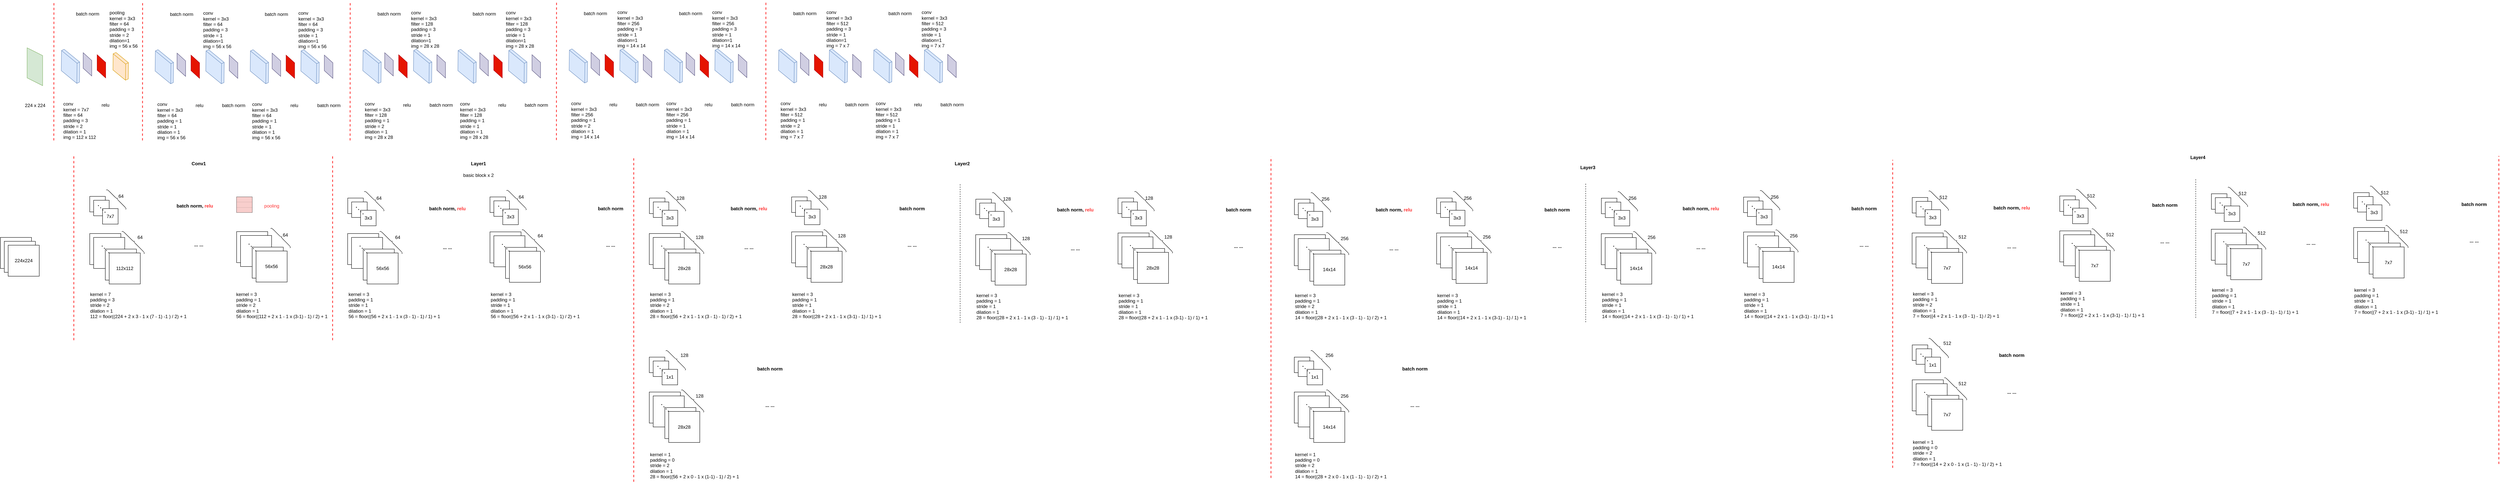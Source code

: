 <mxfile version="16.2.2" type="github">
  <diagram id="VlddvBZ7y_0hIab4voik" name="Page-1">
    <mxGraphModel dx="2190" dy="1957" grid="1" gridSize="10" guides="1" tooltips="1" connect="1" arrows="1" fold="1" page="1" pageScale="1" pageWidth="827" pageHeight="1169" math="0" shadow="0">
      <root>
        <mxCell id="0" />
        <mxCell id="1" parent="0" />
        <mxCell id="0pMEjqYekxcfD8_AW6o8-1" value="224x224" style="rounded=0;whiteSpace=wrap;html=1;" vertex="1" parent="1">
          <mxGeometry x="-190" y="90" width="80" height="80" as="geometry" />
        </mxCell>
        <mxCell id="0pMEjqYekxcfD8_AW6o8-4" value="224x224" style="rounded=0;whiteSpace=wrap;html=1;" vertex="1" parent="1">
          <mxGeometry x="-180" y="100" width="80" height="80" as="geometry" />
        </mxCell>
        <mxCell id="0pMEjqYekxcfD8_AW6o8-5" value="224x224" style="rounded=0;whiteSpace=wrap;html=1;" vertex="1" parent="1">
          <mxGeometry x="-170" y="110" width="80" height="80" as="geometry" />
        </mxCell>
        <mxCell id="0pMEjqYekxcfD8_AW6o8-6" value="7x7" style="rounded=0;whiteSpace=wrap;html=1;" vertex="1" parent="1">
          <mxGeometry x="40" y="-15.79" width="40" height="40" as="geometry" />
        </mxCell>
        <mxCell id="0pMEjqYekxcfD8_AW6o8-7" value="" style="rounded=0;whiteSpace=wrap;html=1;" vertex="1" parent="1">
          <mxGeometry x="50" y="-5.79" width="40" height="40" as="geometry" />
        </mxCell>
        <mxCell id="0pMEjqYekxcfD8_AW6o8-10" value="7x7" style="rounded=0;whiteSpace=wrap;html=1;" vertex="1" parent="1">
          <mxGeometry x="72.92" y="15.67" width="40" height="40" as="geometry" />
        </mxCell>
        <mxCell id="0pMEjqYekxcfD8_AW6o8-11" value="" style="shape=curlyBracket;whiteSpace=wrap;html=1;rounded=1;flipH=1;size=0.5;rotation=-45;" vertex="1" parent="1">
          <mxGeometry x="106.46" y="-44.33" width="6.46" height="70" as="geometry" />
        </mxCell>
        <mxCell id="0pMEjqYekxcfD8_AW6o8-12" value="64" style="text;html=1;align=center;verticalAlign=middle;resizable=0;points=[];autosize=1;strokeColor=none;fillColor=none;" vertex="1" parent="1">
          <mxGeometry x="105" y="-25.79" width="30" height="20" as="geometry" />
        </mxCell>
        <mxCell id="0pMEjqYekxcfD8_AW6o8-20" value="" style="endArrow=none;dashed=1;html=1;dashPattern=1 3;strokeWidth=2;rounded=0;" edge="1" parent="1">
          <mxGeometry width="50" height="50" relative="1" as="geometry">
            <mxPoint x="80" y="25.67" as="sourcePoint" />
            <mxPoint x="60" y="5.67" as="targetPoint" />
          </mxGeometry>
        </mxCell>
        <mxCell id="0pMEjqYekxcfD8_AW6o8-23" value="kernel = 7&lt;br&gt;padding = 3&lt;br&gt;stride = 2&lt;br&gt;dilation = 1&lt;br&gt;112 = floor((224 + 2 x 3 - 1 x (7 - 1) -1 ) / 2) + 1" style="text;html=1;align=left;verticalAlign=middle;resizable=0;points=[];autosize=1;strokeColor=none;fillColor=none;" vertex="1" parent="1">
          <mxGeometry x="38.54" y="230" width="260" height="70" as="geometry" />
        </mxCell>
        <mxCell id="0pMEjqYekxcfD8_AW6o8-24" value="112x112" style="rounded=0;whiteSpace=wrap;html=1;" vertex="1" parent="1">
          <mxGeometry x="418" y="75" width="80" height="80" as="geometry" />
        </mxCell>
        <mxCell id="0pMEjqYekxcfD8_AW6o8-25" value="" style="rounded=0;whiteSpace=wrap;html=1;" vertex="1" parent="1">
          <mxGeometry x="428" y="85" width="80" height="80" as="geometry" />
        </mxCell>
        <mxCell id="0pMEjqYekxcfD8_AW6o8-26" value="112x112" style="rounded=0;whiteSpace=wrap;html=1;" vertex="1" parent="1">
          <mxGeometry x="458" y="115" width="80" height="80" as="geometry" />
        </mxCell>
        <mxCell id="0pMEjqYekxcfD8_AW6o8-27" value="56x56" style="rounded=0;whiteSpace=wrap;html=1;" vertex="1" parent="1">
          <mxGeometry x="468" y="125" width="80" height="80" as="geometry" />
        </mxCell>
        <mxCell id="0pMEjqYekxcfD8_AW6o8-28" value="" style="endArrow=none;dashed=1;html=1;dashPattern=1 3;strokeWidth=2;rounded=0;" edge="1" parent="1">
          <mxGeometry width="50" height="50" relative="1" as="geometry">
            <mxPoint x="467.69" y="125" as="sourcePoint" />
            <mxPoint x="447.69" y="105" as="targetPoint" />
          </mxGeometry>
        </mxCell>
        <mxCell id="0pMEjqYekxcfD8_AW6o8-29" value="" style="shape=curlyBracket;whiteSpace=wrap;html=1;rounded=1;flipH=1;size=0.5;rotation=-45;" vertex="1" parent="1">
          <mxGeometry x="529.46" y="55" width="6.46" height="70" as="geometry" />
        </mxCell>
        <mxCell id="0pMEjqYekxcfD8_AW6o8-30" value="64" style="text;html=1;align=center;verticalAlign=middle;resizable=0;points=[];autosize=1;strokeColor=none;fillColor=none;" vertex="1" parent="1">
          <mxGeometry x="528" y="73.54" width="30" height="20" as="geometry" />
        </mxCell>
        <mxCell id="0pMEjqYekxcfD8_AW6o8-70" value="kernel = 3&lt;br&gt;padding = 1&lt;br&gt;stride = 2&lt;br&gt;dilation = 1&lt;br&gt;&lt;span style=&quot;text-align: center&quot;&gt;56 = floor((112 + 2 x 1 - 1 x (3-1) - 1) / 2) + 1&lt;/span&gt;" style="text;html=1;align=left;verticalAlign=middle;resizable=0;points=[];autosize=1;strokeColor=none;fillColor=none;" vertex="1" parent="1">
          <mxGeometry x="415" y="225" width="250" height="80" as="geometry" />
        </mxCell>
        <mxCell id="0pMEjqYekxcfD8_AW6o8-71" value="" style="endArrow=none;dashed=1;html=1;rounded=0;fontStyle=0;strokeWidth=2;strokeColor=#FF3333;" edge="1" parent="1">
          <mxGeometry width="50" height="50" relative="1" as="geometry">
            <mxPoint x="-1" y="355" as="sourcePoint" />
            <mxPoint x="-1" y="-125" as="targetPoint" />
          </mxGeometry>
        </mxCell>
        <mxCell id="0pMEjqYekxcfD8_AW6o8-72" value="" style="endArrow=none;dashed=1;html=1;rounded=0;strokeWidth=2;strokeColor=#FF3333;" edge="1" parent="1">
          <mxGeometry width="50" height="50" relative="1" as="geometry">
            <mxPoint x="665" y="355" as="sourcePoint" />
            <mxPoint x="665" y="-125" as="targetPoint" />
          </mxGeometry>
        </mxCell>
        <mxCell id="0pMEjqYekxcfD8_AW6o8-73" value="&lt;b&gt;Conv1&lt;/b&gt;" style="text;html=1;align=center;verticalAlign=middle;resizable=0;points=[];autosize=1;strokeColor=none;fillColor=none;" vertex="1" parent="1">
          <mxGeometry x="295" y="-110" width="50" height="20" as="geometry" />
        </mxCell>
        <mxCell id="0pMEjqYekxcfD8_AW6o8-111" value="7x7" style="rounded=0;whiteSpace=wrap;html=1;" vertex="1" parent="1">
          <mxGeometry x="704" y="-11.46" width="40" height="40" as="geometry" />
        </mxCell>
        <mxCell id="0pMEjqYekxcfD8_AW6o8-112" value="" style="rounded=0;whiteSpace=wrap;html=1;" vertex="1" parent="1">
          <mxGeometry x="714" y="-1.46" width="40" height="40" as="geometry" />
        </mxCell>
        <mxCell id="0pMEjqYekxcfD8_AW6o8-113" value="3x3" style="rounded=0;whiteSpace=wrap;html=1;" vertex="1" parent="1">
          <mxGeometry x="736.92" y="20" width="40" height="40" as="geometry" />
        </mxCell>
        <mxCell id="0pMEjqYekxcfD8_AW6o8-114" value="" style="shape=curlyBracket;whiteSpace=wrap;html=1;rounded=1;flipH=1;size=0.5;rotation=-45;" vertex="1" parent="1">
          <mxGeometry x="770.46" y="-40" width="6.46" height="70" as="geometry" />
        </mxCell>
        <mxCell id="0pMEjqYekxcfD8_AW6o8-115" value="64" style="text;html=1;align=center;verticalAlign=middle;resizable=0;points=[];autosize=1;strokeColor=none;fillColor=none;" vertex="1" parent="1">
          <mxGeometry x="769" y="-21.46" width="30" height="20" as="geometry" />
        </mxCell>
        <mxCell id="0pMEjqYekxcfD8_AW6o8-116" value="112x112" style="rounded=0;whiteSpace=wrap;html=1;" vertex="1" parent="1">
          <mxGeometry x="703.69" y="80" width="80" height="80" as="geometry" />
        </mxCell>
        <mxCell id="0pMEjqYekxcfD8_AW6o8-117" value="" style="rounded=0;whiteSpace=wrap;html=1;" vertex="1" parent="1">
          <mxGeometry x="713.69" y="90" width="80" height="80" as="geometry" />
        </mxCell>
        <mxCell id="0pMEjqYekxcfD8_AW6o8-118" value="112x112" style="rounded=0;whiteSpace=wrap;html=1;" vertex="1" parent="1">
          <mxGeometry x="743.69" y="120" width="80" height="80" as="geometry" />
        </mxCell>
        <mxCell id="0pMEjqYekxcfD8_AW6o8-119" value="56x56" style="rounded=0;whiteSpace=wrap;html=1;" vertex="1" parent="1">
          <mxGeometry x="753.69" y="130" width="80" height="80" as="geometry" />
        </mxCell>
        <mxCell id="0pMEjqYekxcfD8_AW6o8-120" value="" style="endArrow=none;dashed=1;html=1;dashPattern=1 3;strokeWidth=2;rounded=0;" edge="1" parent="1">
          <mxGeometry width="50" height="50" relative="1" as="geometry">
            <mxPoint x="744" y="30" as="sourcePoint" />
            <mxPoint x="724" y="10" as="targetPoint" />
          </mxGeometry>
        </mxCell>
        <mxCell id="0pMEjqYekxcfD8_AW6o8-121" value="" style="endArrow=none;dashed=1;html=1;dashPattern=1 3;strokeWidth=2;rounded=0;" edge="1" parent="1">
          <mxGeometry width="50" height="50" relative="1" as="geometry">
            <mxPoint x="753.38" y="130" as="sourcePoint" />
            <mxPoint x="733.38" y="110" as="targetPoint" />
          </mxGeometry>
        </mxCell>
        <mxCell id="0pMEjqYekxcfD8_AW6o8-122" value="" style="shape=curlyBracket;whiteSpace=wrap;html=1;rounded=1;flipH=1;size=0.5;rotation=-45;" vertex="1" parent="1">
          <mxGeometry x="813.69" y="61.46" width="6.46" height="80" as="geometry" />
        </mxCell>
        <mxCell id="0pMEjqYekxcfD8_AW6o8-123" value="64" style="text;html=1;align=center;verticalAlign=middle;resizable=0;points=[];autosize=1;strokeColor=none;fillColor=none;" vertex="1" parent="1">
          <mxGeometry x="817.23" y="80.0" width="30" height="20" as="geometry" />
        </mxCell>
        <mxCell id="0pMEjqYekxcfD8_AW6o8-124" value="kernel = 3&lt;br&gt;padding = 1&lt;br&gt;stride = 1&lt;br&gt;dilation = 1&lt;br&gt;56 = floor((56 + 2 x 1 - 1 x (3 - 1) - 1) / 1) + 1" style="text;html=1;align=left;verticalAlign=middle;resizable=0;points=[];autosize=1;strokeColor=none;fillColor=none;" vertex="1" parent="1">
          <mxGeometry x="703.69" y="230" width="250" height="70" as="geometry" />
        </mxCell>
        <mxCell id="0pMEjqYekxcfD8_AW6o8-135" value="kernel = 3&lt;br&gt;padding = 1&lt;br&gt;stride = 1&lt;br&gt;dilation = 1&lt;br&gt;&lt;span style=&quot;text-align: center&quot;&gt;56 = floor((56 + 2 x 1 - 1 x (3-1) - 1) / 2) + 1&lt;/span&gt;" style="text;html=1;align=left;verticalAlign=middle;resizable=0;points=[];autosize=1;strokeColor=none;fillColor=none;" vertex="1" parent="1">
          <mxGeometry x="1070" y="225" width="240" height="80" as="geometry" />
        </mxCell>
        <mxCell id="0pMEjqYekxcfD8_AW6o8-137" value="" style="endArrow=none;dashed=1;html=1;rounded=0;strokeWidth=2;strokeColor=#FF3333;" edge="1" parent="1">
          <mxGeometry width="50" height="50" relative="1" as="geometry">
            <mxPoint x="1440" y="720" as="sourcePoint" />
            <mxPoint x="1440" y="-120" as="targetPoint" />
          </mxGeometry>
        </mxCell>
        <mxCell id="0pMEjqYekxcfD8_AW6o8-138" value="&lt;b&gt;Layer1&lt;/b&gt;" style="text;html=1;align=center;verticalAlign=middle;resizable=0;points=[];autosize=1;strokeColor=none;fillColor=none;" vertex="1" parent="1">
          <mxGeometry x="1015" y="-110" width="50" height="20" as="geometry" />
        </mxCell>
        <mxCell id="0pMEjqYekxcfD8_AW6o8-170" value="&lt;b&gt;batch norm, &lt;font color=&quot;#ff3333&quot;&gt;relu&lt;/font&gt;&lt;/b&gt;" style="text;html=1;align=center;verticalAlign=middle;resizable=0;points=[];autosize=1;strokeColor=none;fillColor=none;" vertex="1" parent="1">
          <mxGeometry x="255" y="-1.46" width="110" height="20" as="geometry" />
        </mxCell>
        <mxCell id="0pMEjqYekxcfD8_AW6o8-171" value="&lt;b&gt;batch norm, &lt;font color=&quot;#ff3333&quot;&gt;relu&lt;/font&gt;&lt;/b&gt;" style="text;html=1;align=center;verticalAlign=middle;resizable=0;points=[];autosize=1;strokeColor=none;fillColor=none;" vertex="1" parent="1">
          <mxGeometry x="905" y="5.73" width="110" height="20" as="geometry" />
        </mxCell>
        <mxCell id="0pMEjqYekxcfD8_AW6o8-172" value="basic block x 2" style="text;html=1;align=center;verticalAlign=middle;resizable=0;points=[];autosize=1;strokeColor=none;fillColor=none;" vertex="1" parent="1">
          <mxGeometry x="995" y="-80" width="90" height="20" as="geometry" />
        </mxCell>
        <mxCell id="0pMEjqYekxcfD8_AW6o8-173" value="7x7" style="rounded=0;whiteSpace=wrap;html=1;" vertex="1" parent="1">
          <mxGeometry x="1070" y="-14.33" width="40" height="40" as="geometry" />
        </mxCell>
        <mxCell id="0pMEjqYekxcfD8_AW6o8-174" value="" style="rounded=0;whiteSpace=wrap;html=1;" vertex="1" parent="1">
          <mxGeometry x="1080" y="-4.33" width="40" height="40" as="geometry" />
        </mxCell>
        <mxCell id="0pMEjqYekxcfD8_AW6o8-175" value="3x3" style="rounded=0;whiteSpace=wrap;html=1;" vertex="1" parent="1">
          <mxGeometry x="1102.92" y="17.13" width="40" height="40" as="geometry" />
        </mxCell>
        <mxCell id="0pMEjqYekxcfD8_AW6o8-176" value="" style="shape=curlyBracket;whiteSpace=wrap;html=1;rounded=1;flipH=1;size=0.5;rotation=-45;" vertex="1" parent="1">
          <mxGeometry x="1136.46" y="-42.87" width="6.46" height="70" as="geometry" />
        </mxCell>
        <mxCell id="0pMEjqYekxcfD8_AW6o8-177" value="64" style="text;html=1;align=center;verticalAlign=middle;resizable=0;points=[];autosize=1;strokeColor=none;fillColor=none;" vertex="1" parent="1">
          <mxGeometry x="1135" y="-24.33" width="30" height="20" as="geometry" />
        </mxCell>
        <mxCell id="0pMEjqYekxcfD8_AW6o8-178" value="" style="endArrow=none;dashed=1;html=1;dashPattern=1 3;strokeWidth=2;rounded=0;" edge="1" parent="1">
          <mxGeometry width="50" height="50" relative="1" as="geometry">
            <mxPoint x="1110" y="27.13" as="sourcePoint" />
            <mxPoint x="1090" y="7.13" as="targetPoint" />
          </mxGeometry>
        </mxCell>
        <mxCell id="0pMEjqYekxcfD8_AW6o8-179" value="112x112" style="rounded=0;whiteSpace=wrap;html=1;" vertex="1" parent="1">
          <mxGeometry x="1070" y="75.67" width="80" height="80" as="geometry" />
        </mxCell>
        <mxCell id="0pMEjqYekxcfD8_AW6o8-180" value="" style="rounded=0;whiteSpace=wrap;html=1;" vertex="1" parent="1">
          <mxGeometry x="1080" y="85.67" width="80" height="80" as="geometry" />
        </mxCell>
        <mxCell id="0pMEjqYekxcfD8_AW6o8-181" value="112x112" style="rounded=0;whiteSpace=wrap;html=1;" vertex="1" parent="1">
          <mxGeometry x="1110" y="115.67" width="80" height="80" as="geometry" />
        </mxCell>
        <mxCell id="0pMEjqYekxcfD8_AW6o8-182" value="56x56" style="rounded=0;whiteSpace=wrap;html=1;" vertex="1" parent="1">
          <mxGeometry x="1120" y="125.67" width="80" height="80" as="geometry" />
        </mxCell>
        <mxCell id="0pMEjqYekxcfD8_AW6o8-183" value="" style="endArrow=none;dashed=1;html=1;dashPattern=1 3;strokeWidth=2;rounded=0;" edge="1" parent="1">
          <mxGeometry width="50" height="50" relative="1" as="geometry">
            <mxPoint x="1119.69" y="125.67" as="sourcePoint" />
            <mxPoint x="1099.69" y="105.67" as="targetPoint" />
          </mxGeometry>
        </mxCell>
        <mxCell id="0pMEjqYekxcfD8_AW6o8-184" value="" style="shape=curlyBracket;whiteSpace=wrap;html=1;rounded=1;flipH=1;size=0.5;rotation=-45;" vertex="1" parent="1">
          <mxGeometry x="1180" y="57.13" width="6.46" height="80" as="geometry" />
        </mxCell>
        <mxCell id="0pMEjqYekxcfD8_AW6o8-185" value="64" style="text;html=1;align=center;verticalAlign=middle;resizable=0;points=[];autosize=1;strokeColor=none;fillColor=none;" vertex="1" parent="1">
          <mxGeometry x="1183.54" y="75.67" width="30" height="20" as="geometry" />
        </mxCell>
        <mxCell id="0pMEjqYekxcfD8_AW6o8-186" value="&lt;b&gt;batch norm&lt;/b&gt;" style="text;html=1;align=center;verticalAlign=middle;resizable=0;points=[];autosize=1;strokeColor=none;fillColor=none;" vertex="1" parent="1">
          <mxGeometry x="1340" y="5.67" width="80" height="20" as="geometry" />
        </mxCell>
        <mxCell id="0pMEjqYekxcfD8_AW6o8-187" value="&lt;b&gt;... ...&lt;/b&gt;" style="text;html=1;align=center;verticalAlign=middle;resizable=0;points=[];autosize=1;strokeColor=none;fillColor=none;" vertex="1" parent="1">
          <mxGeometry x="940" y="105.67" width="40" height="20" as="geometry" />
        </mxCell>
        <mxCell id="0pMEjqYekxcfD8_AW6o8-188" value="112x112" style="rounded=0;whiteSpace=wrap;html=1;" vertex="1" parent="1">
          <mxGeometry x="40" y="80" width="80" height="80" as="geometry" />
        </mxCell>
        <mxCell id="0pMEjqYekxcfD8_AW6o8-189" value="" style="rounded=0;whiteSpace=wrap;html=1;" vertex="1" parent="1">
          <mxGeometry x="50" y="90" width="80" height="80" as="geometry" />
        </mxCell>
        <mxCell id="0pMEjqYekxcfD8_AW6o8-190" value="112x112" style="rounded=0;whiteSpace=wrap;html=1;" vertex="1" parent="1">
          <mxGeometry x="80" y="120" width="80" height="80" as="geometry" />
        </mxCell>
        <mxCell id="0pMEjqYekxcfD8_AW6o8-191" value="112x112" style="rounded=0;whiteSpace=wrap;html=1;" vertex="1" parent="1">
          <mxGeometry x="90" y="130" width="80" height="80" as="geometry" />
        </mxCell>
        <mxCell id="0pMEjqYekxcfD8_AW6o8-192" value="" style="endArrow=none;dashed=1;html=1;dashPattern=1 3;strokeWidth=2;rounded=0;" edge="1" parent="1">
          <mxGeometry width="50" height="50" relative="1" as="geometry">
            <mxPoint x="89.69" y="130" as="sourcePoint" />
            <mxPoint x="69.69" y="110" as="targetPoint" />
          </mxGeometry>
        </mxCell>
        <mxCell id="0pMEjqYekxcfD8_AW6o8-193" value="" style="shape=curlyBracket;whiteSpace=wrap;html=1;rounded=1;flipH=1;size=0.5;rotation=-45;" vertex="1" parent="1">
          <mxGeometry x="150" y="61.46" width="6.46" height="80" as="geometry" />
        </mxCell>
        <mxCell id="0pMEjqYekxcfD8_AW6o8-194" value="64" style="text;html=1;align=center;verticalAlign=middle;resizable=0;points=[];autosize=1;strokeColor=none;fillColor=none;" vertex="1" parent="1">
          <mxGeometry x="153.54" y="80.0" width="30" height="20" as="geometry" />
        </mxCell>
        <mxCell id="0pMEjqYekxcfD8_AW6o8-196" value="&lt;b&gt;... ...&lt;/b&gt;" style="text;html=1;align=center;verticalAlign=middle;resizable=0;points=[];autosize=1;strokeColor=none;fillColor=none;" vertex="1" parent="1">
          <mxGeometry x="300" y="99.33" width="40" height="20" as="geometry" />
        </mxCell>
        <mxCell id="0pMEjqYekxcfD8_AW6o8-197" value="&lt;b&gt;... ...&lt;/b&gt;" style="text;html=1;align=center;verticalAlign=middle;resizable=0;points=[];autosize=1;strokeColor=none;fillColor=none;" vertex="1" parent="1">
          <mxGeometry x="1360" y="100" width="40" height="20" as="geometry" />
        </mxCell>
        <mxCell id="0pMEjqYekxcfD8_AW6o8-198" value="7x7" style="rounded=0;whiteSpace=wrap;html=1;" vertex="1" parent="1">
          <mxGeometry x="1480.31" y="-11.46" width="40" height="40" as="geometry" />
        </mxCell>
        <mxCell id="0pMEjqYekxcfD8_AW6o8-199" value="" style="rounded=0;whiteSpace=wrap;html=1;" vertex="1" parent="1">
          <mxGeometry x="1490.31" y="-1.46" width="40" height="40" as="geometry" />
        </mxCell>
        <mxCell id="0pMEjqYekxcfD8_AW6o8-200" value="3x3" style="rounded=0;whiteSpace=wrap;html=1;" vertex="1" parent="1">
          <mxGeometry x="1513.23" y="20" width="40" height="40" as="geometry" />
        </mxCell>
        <mxCell id="0pMEjqYekxcfD8_AW6o8-201" value="" style="shape=curlyBracket;whiteSpace=wrap;html=1;rounded=1;flipH=1;size=0.5;rotation=-45;" vertex="1" parent="1">
          <mxGeometry x="1546.77" y="-40" width="6.46" height="70" as="geometry" />
        </mxCell>
        <mxCell id="0pMEjqYekxcfD8_AW6o8-202" value="128" style="text;html=1;align=center;verticalAlign=middle;resizable=0;points=[];autosize=1;strokeColor=none;fillColor=none;" vertex="1" parent="1">
          <mxGeometry x="1540.31" y="-21.46" width="40" height="20" as="geometry" />
        </mxCell>
        <mxCell id="0pMEjqYekxcfD8_AW6o8-203" value="112x112" style="rounded=0;whiteSpace=wrap;html=1;" vertex="1" parent="1">
          <mxGeometry x="1480" y="80" width="80" height="80" as="geometry" />
        </mxCell>
        <mxCell id="0pMEjqYekxcfD8_AW6o8-204" value="" style="rounded=0;whiteSpace=wrap;html=1;" vertex="1" parent="1">
          <mxGeometry x="1490" y="90" width="80" height="80" as="geometry" />
        </mxCell>
        <mxCell id="0pMEjqYekxcfD8_AW6o8-205" value="112x112" style="rounded=0;whiteSpace=wrap;html=1;" vertex="1" parent="1">
          <mxGeometry x="1520" y="120" width="80" height="80" as="geometry" />
        </mxCell>
        <mxCell id="0pMEjqYekxcfD8_AW6o8-206" value="28x28" style="rounded=0;whiteSpace=wrap;html=1;" vertex="1" parent="1">
          <mxGeometry x="1530" y="130" width="80" height="80" as="geometry" />
        </mxCell>
        <mxCell id="0pMEjqYekxcfD8_AW6o8-207" value="" style="endArrow=none;dashed=1;html=1;dashPattern=1 3;strokeWidth=2;rounded=0;" edge="1" parent="1">
          <mxGeometry width="50" height="50" relative="1" as="geometry">
            <mxPoint x="1520.31" y="30" as="sourcePoint" />
            <mxPoint x="1500.31" y="10" as="targetPoint" />
          </mxGeometry>
        </mxCell>
        <mxCell id="0pMEjqYekxcfD8_AW6o8-208" value="" style="endArrow=none;dashed=1;html=1;dashPattern=1 3;strokeWidth=2;rounded=0;" edge="1" parent="1">
          <mxGeometry width="50" height="50" relative="1" as="geometry">
            <mxPoint x="1529.69" y="130" as="sourcePoint" />
            <mxPoint x="1509.69" y="110" as="targetPoint" />
          </mxGeometry>
        </mxCell>
        <mxCell id="0pMEjqYekxcfD8_AW6o8-209" value="" style="shape=curlyBracket;whiteSpace=wrap;html=1;rounded=1;flipH=1;size=0.5;rotation=-45;" vertex="1" parent="1">
          <mxGeometry x="1590" y="61.46" width="6.46" height="80" as="geometry" />
        </mxCell>
        <mxCell id="0pMEjqYekxcfD8_AW6o8-210" value="128" style="text;html=1;align=center;verticalAlign=middle;resizable=0;points=[];autosize=1;strokeColor=none;fillColor=none;" vertex="1" parent="1">
          <mxGeometry x="1588.54" y="80.0" width="40" height="20" as="geometry" />
        </mxCell>
        <mxCell id="0pMEjqYekxcfD8_AW6o8-211" value="kernel = 3&lt;br&gt;padding = 1&lt;br&gt;stride = 2&lt;br&gt;dilation = 1&lt;br&gt;28 = floor((56 + 2 x 1 - 1 x (3 - 1) - 1) / 2) + 1" style="text;html=1;align=left;verticalAlign=middle;resizable=0;points=[];autosize=1;strokeColor=none;fillColor=none;" vertex="1" parent="1">
          <mxGeometry x="1480" y="230" width="250" height="70" as="geometry" />
        </mxCell>
        <mxCell id="0pMEjqYekxcfD8_AW6o8-212" value="kernel = 3&lt;br&gt;padding = 1&lt;br&gt;stride = 1&lt;br&gt;dilation = 1&lt;br&gt;&lt;span style=&quot;text-align: center&quot;&gt;28 = floor((28 + 2 x 1 - 1 x (3-1) - 1) / 1) + 1&lt;/span&gt;" style="text;html=1;align=left;verticalAlign=middle;resizable=0;points=[];autosize=1;strokeColor=none;fillColor=none;" vertex="1" parent="1">
          <mxGeometry x="1846.31" y="230" width="240" height="70" as="geometry" />
        </mxCell>
        <mxCell id="0pMEjqYekxcfD8_AW6o8-213" value="" style="endArrow=none;dashed=1;html=1;rounded=0;strokeWidth=2;strokeColor=#FF3333;" edge="1" parent="1">
          <mxGeometry width="50" height="50" relative="1" as="geometry">
            <mxPoint x="3080" y="710" as="sourcePoint" />
            <mxPoint x="3080" y="-118.2" as="targetPoint" />
          </mxGeometry>
        </mxCell>
        <mxCell id="0pMEjqYekxcfD8_AW6o8-214" value="&lt;b&gt;Layer2&lt;/b&gt;" style="text;html=1;align=center;verticalAlign=middle;resizable=0;points=[];autosize=1;strokeColor=none;fillColor=none;" vertex="1" parent="1">
          <mxGeometry x="2260" y="-110" width="50" height="20" as="geometry" />
        </mxCell>
        <mxCell id="0pMEjqYekxcfD8_AW6o8-215" value="&lt;b&gt;batch norm, &lt;font color=&quot;#ff3333&quot;&gt;relu&lt;/font&gt;&lt;/b&gt;" style="text;html=1;align=center;verticalAlign=middle;resizable=0;points=[];autosize=1;strokeColor=none;fillColor=none;" vertex="1" parent="1">
          <mxGeometry x="1681.31" y="5.73" width="110" height="20" as="geometry" />
        </mxCell>
        <mxCell id="0pMEjqYekxcfD8_AW6o8-217" value="7x7" style="rounded=0;whiteSpace=wrap;html=1;" vertex="1" parent="1">
          <mxGeometry x="1846.31" y="-14.33" width="40" height="40" as="geometry" />
        </mxCell>
        <mxCell id="0pMEjqYekxcfD8_AW6o8-218" value="" style="rounded=0;whiteSpace=wrap;html=1;" vertex="1" parent="1">
          <mxGeometry x="1856.31" y="-4.33" width="40" height="40" as="geometry" />
        </mxCell>
        <mxCell id="0pMEjqYekxcfD8_AW6o8-219" value="3x3" style="rounded=0;whiteSpace=wrap;html=1;" vertex="1" parent="1">
          <mxGeometry x="1879.23" y="17.13" width="40" height="40" as="geometry" />
        </mxCell>
        <mxCell id="0pMEjqYekxcfD8_AW6o8-220" value="" style="shape=curlyBracket;whiteSpace=wrap;html=1;rounded=1;flipH=1;size=0.5;rotation=-45;" vertex="1" parent="1">
          <mxGeometry x="1912.77" y="-42.87" width="6.46" height="70" as="geometry" />
        </mxCell>
        <mxCell id="0pMEjqYekxcfD8_AW6o8-221" value="128" style="text;html=1;align=center;verticalAlign=middle;resizable=0;points=[];autosize=1;strokeColor=none;fillColor=none;" vertex="1" parent="1">
          <mxGeometry x="1906.31" y="-24.33" width="40" height="20" as="geometry" />
        </mxCell>
        <mxCell id="0pMEjqYekxcfD8_AW6o8-222" value="" style="endArrow=none;dashed=1;html=1;dashPattern=1 3;strokeWidth=2;rounded=0;" edge="1" parent="1">
          <mxGeometry width="50" height="50" relative="1" as="geometry">
            <mxPoint x="1886.31" y="27.13" as="sourcePoint" />
            <mxPoint x="1866.31" y="7.13" as="targetPoint" />
          </mxGeometry>
        </mxCell>
        <mxCell id="0pMEjqYekxcfD8_AW6o8-223" value="112x112" style="rounded=0;whiteSpace=wrap;html=1;" vertex="1" parent="1">
          <mxGeometry x="1846.31" y="75.67" width="80" height="80" as="geometry" />
        </mxCell>
        <mxCell id="0pMEjqYekxcfD8_AW6o8-224" value="" style="rounded=0;whiteSpace=wrap;html=1;" vertex="1" parent="1">
          <mxGeometry x="1856.31" y="85.67" width="80" height="80" as="geometry" />
        </mxCell>
        <mxCell id="0pMEjqYekxcfD8_AW6o8-225" value="112x112" style="rounded=0;whiteSpace=wrap;html=1;" vertex="1" parent="1">
          <mxGeometry x="1886.31" y="115.67" width="80" height="80" as="geometry" />
        </mxCell>
        <mxCell id="0pMEjqYekxcfD8_AW6o8-226" value="28x28" style="rounded=0;whiteSpace=wrap;html=1;" vertex="1" parent="1">
          <mxGeometry x="1896.31" y="125.67" width="80" height="80" as="geometry" />
        </mxCell>
        <mxCell id="0pMEjqYekxcfD8_AW6o8-227" value="" style="endArrow=none;dashed=1;html=1;dashPattern=1 3;strokeWidth=2;rounded=0;" edge="1" parent="1">
          <mxGeometry width="50" height="50" relative="1" as="geometry">
            <mxPoint x="1896" y="125.67" as="sourcePoint" />
            <mxPoint x="1876" y="105.67" as="targetPoint" />
          </mxGeometry>
        </mxCell>
        <mxCell id="0pMEjqYekxcfD8_AW6o8-228" value="" style="shape=curlyBracket;whiteSpace=wrap;html=1;rounded=1;flipH=1;size=0.5;rotation=-45;" vertex="1" parent="1">
          <mxGeometry x="1956.31" y="57.13" width="6.46" height="80" as="geometry" />
        </mxCell>
        <mxCell id="0pMEjqYekxcfD8_AW6o8-229" value="128" style="text;html=1;align=center;verticalAlign=middle;resizable=0;points=[];autosize=1;strokeColor=none;fillColor=none;" vertex="1" parent="1">
          <mxGeometry x="1954.85" y="75.67" width="40" height="20" as="geometry" />
        </mxCell>
        <mxCell id="0pMEjqYekxcfD8_AW6o8-230" value="&lt;b&gt;batch norm&lt;/b&gt;" style="text;html=1;align=center;verticalAlign=middle;resizable=0;points=[];autosize=1;strokeColor=none;fillColor=none;" vertex="1" parent="1">
          <mxGeometry x="2116.31" y="5.67" width="80" height="20" as="geometry" />
        </mxCell>
        <mxCell id="0pMEjqYekxcfD8_AW6o8-231" value="&lt;b&gt;... ...&lt;/b&gt;" style="text;html=1;align=center;verticalAlign=middle;resizable=0;points=[];autosize=1;strokeColor=none;fillColor=none;" vertex="1" parent="1">
          <mxGeometry x="1716.31" y="105.67" width="40" height="20" as="geometry" />
        </mxCell>
        <mxCell id="0pMEjqYekxcfD8_AW6o8-232" value="&lt;b&gt;... ...&lt;/b&gt;" style="text;html=1;align=center;verticalAlign=middle;resizable=0;points=[];autosize=1;strokeColor=none;fillColor=none;" vertex="1" parent="1">
          <mxGeometry x="2136.31" y="100" width="40" height="20" as="geometry" />
        </mxCell>
        <mxCell id="0pMEjqYekxcfD8_AW6o8-233" value="kernel = 1&lt;br&gt;padding = 0&lt;br&gt;stride = 2&lt;br&gt;dilation = 1&lt;br&gt;&lt;span style=&quot;text-align: center&quot;&gt;28 = floor((56 + 2 x 0 - 1 x (1-1) - 1) / 2) + 1&lt;/span&gt;" style="text;html=1;align=left;verticalAlign=middle;resizable=0;points=[];autosize=1;strokeColor=none;fillColor=none;" vertex="1" parent="1">
          <mxGeometry x="1480" y="642.87" width="240" height="70" as="geometry" />
        </mxCell>
        <mxCell id="0pMEjqYekxcfD8_AW6o8-234" value="7x7" style="rounded=0;whiteSpace=wrap;html=1;" vertex="1" parent="1">
          <mxGeometry x="1480" y="398.54" width="40" height="40" as="geometry" />
        </mxCell>
        <mxCell id="0pMEjqYekxcfD8_AW6o8-235" value="" style="rounded=0;whiteSpace=wrap;html=1;" vertex="1" parent="1">
          <mxGeometry x="1490" y="408.54" width="40" height="40" as="geometry" />
        </mxCell>
        <mxCell id="0pMEjqYekxcfD8_AW6o8-236" value="1x1" style="rounded=0;whiteSpace=wrap;html=1;" vertex="1" parent="1">
          <mxGeometry x="1512.92" y="430" width="40" height="40" as="geometry" />
        </mxCell>
        <mxCell id="0pMEjqYekxcfD8_AW6o8-237" value="" style="shape=curlyBracket;whiteSpace=wrap;html=1;rounded=1;flipH=1;size=0.5;rotation=-45;" vertex="1" parent="1">
          <mxGeometry x="1546.46" y="370" width="6.46" height="70" as="geometry" />
        </mxCell>
        <mxCell id="0pMEjqYekxcfD8_AW6o8-238" value="128" style="text;html=1;align=center;verticalAlign=middle;resizable=0;points=[];autosize=1;strokeColor=none;fillColor=none;" vertex="1" parent="1">
          <mxGeometry x="1550" y="384.21" width="40" height="20" as="geometry" />
        </mxCell>
        <mxCell id="0pMEjqYekxcfD8_AW6o8-239" value="" style="endArrow=none;dashed=1;html=1;dashPattern=1 3;strokeWidth=2;rounded=0;" edge="1" parent="1">
          <mxGeometry width="50" height="50" relative="1" as="geometry">
            <mxPoint x="1520.0" y="440.0" as="sourcePoint" />
            <mxPoint x="1500.0" y="420.0" as="targetPoint" />
          </mxGeometry>
        </mxCell>
        <mxCell id="0pMEjqYekxcfD8_AW6o8-240" value="112x112" style="rounded=0;whiteSpace=wrap;html=1;" vertex="1" parent="1">
          <mxGeometry x="1480" y="488.54" width="80" height="80" as="geometry" />
        </mxCell>
        <mxCell id="0pMEjqYekxcfD8_AW6o8-241" value="" style="rounded=0;whiteSpace=wrap;html=1;" vertex="1" parent="1">
          <mxGeometry x="1490" y="498.54" width="80" height="80" as="geometry" />
        </mxCell>
        <mxCell id="0pMEjqYekxcfD8_AW6o8-242" value="112x112" style="rounded=0;whiteSpace=wrap;html=1;" vertex="1" parent="1">
          <mxGeometry x="1520" y="528.54" width="80" height="80" as="geometry" />
        </mxCell>
        <mxCell id="0pMEjqYekxcfD8_AW6o8-243" value="28x28" style="rounded=0;whiteSpace=wrap;html=1;" vertex="1" parent="1">
          <mxGeometry x="1530" y="538.54" width="80" height="80" as="geometry" />
        </mxCell>
        <mxCell id="0pMEjqYekxcfD8_AW6o8-244" value="" style="endArrow=none;dashed=1;html=1;dashPattern=1 3;strokeWidth=2;rounded=0;" edge="1" parent="1">
          <mxGeometry width="50" height="50" relative="1" as="geometry">
            <mxPoint x="1529.69" y="538.54" as="sourcePoint" />
            <mxPoint x="1509.69" y="518.54" as="targetPoint" />
          </mxGeometry>
        </mxCell>
        <mxCell id="0pMEjqYekxcfD8_AW6o8-245" value="" style="shape=curlyBracket;whiteSpace=wrap;html=1;rounded=1;flipH=1;size=0.5;rotation=-45;" vertex="1" parent="1">
          <mxGeometry x="1590" y="470" width="6.46" height="80" as="geometry" />
        </mxCell>
        <mxCell id="0pMEjqYekxcfD8_AW6o8-246" value="128" style="text;html=1;align=center;verticalAlign=middle;resizable=0;points=[];autosize=1;strokeColor=none;fillColor=none;" vertex="1" parent="1">
          <mxGeometry x="1588.54" y="488.54" width="40" height="20" as="geometry" />
        </mxCell>
        <mxCell id="0pMEjqYekxcfD8_AW6o8-247" value="&lt;b&gt;batch norm&lt;/b&gt;" style="text;html=1;align=center;verticalAlign=middle;resizable=0;points=[];autosize=1;strokeColor=none;fillColor=none;" vertex="1" parent="1">
          <mxGeometry x="1750" y="418.54" width="80" height="20" as="geometry" />
        </mxCell>
        <mxCell id="0pMEjqYekxcfD8_AW6o8-248" value="&lt;b&gt;... ...&lt;/b&gt;" style="text;html=1;align=center;verticalAlign=middle;resizable=0;points=[];autosize=1;strokeColor=none;fillColor=none;" vertex="1" parent="1">
          <mxGeometry x="1770" y="512.87" width="40" height="20" as="geometry" />
        </mxCell>
        <mxCell id="0pMEjqYekxcfD8_AW6o8-249" value="7x7" style="rounded=0;whiteSpace=wrap;html=1;" vertex="1" parent="1">
          <mxGeometry x="2320.31" y="-8.59" width="40" height="40" as="geometry" />
        </mxCell>
        <mxCell id="0pMEjqYekxcfD8_AW6o8-250" value="" style="rounded=0;whiteSpace=wrap;html=1;" vertex="1" parent="1">
          <mxGeometry x="2330.31" y="1.41" width="40" height="40" as="geometry" />
        </mxCell>
        <mxCell id="0pMEjqYekxcfD8_AW6o8-251" value="3x3" style="rounded=0;whiteSpace=wrap;html=1;" vertex="1" parent="1">
          <mxGeometry x="2353.23" y="22.87" width="40" height="40" as="geometry" />
        </mxCell>
        <mxCell id="0pMEjqYekxcfD8_AW6o8-252" value="" style="shape=curlyBracket;whiteSpace=wrap;html=1;rounded=1;flipH=1;size=0.5;rotation=-45;" vertex="1" parent="1">
          <mxGeometry x="2386.77" y="-37.13" width="6.46" height="70" as="geometry" />
        </mxCell>
        <mxCell id="0pMEjqYekxcfD8_AW6o8-253" value="128" style="text;html=1;align=center;verticalAlign=middle;resizable=0;points=[];autosize=1;strokeColor=none;fillColor=none;" vertex="1" parent="1">
          <mxGeometry x="2380.31" y="-18.59" width="40" height="20" as="geometry" />
        </mxCell>
        <mxCell id="0pMEjqYekxcfD8_AW6o8-254" value="112x112" style="rounded=0;whiteSpace=wrap;html=1;" vertex="1" parent="1">
          <mxGeometry x="2320" y="82.87" width="80" height="80" as="geometry" />
        </mxCell>
        <mxCell id="0pMEjqYekxcfD8_AW6o8-255" value="" style="rounded=0;whiteSpace=wrap;html=1;" vertex="1" parent="1">
          <mxGeometry x="2330" y="92.87" width="80" height="80" as="geometry" />
        </mxCell>
        <mxCell id="0pMEjqYekxcfD8_AW6o8-256" value="112x112" style="rounded=0;whiteSpace=wrap;html=1;" vertex="1" parent="1">
          <mxGeometry x="2360" y="122.87" width="80" height="80" as="geometry" />
        </mxCell>
        <mxCell id="0pMEjqYekxcfD8_AW6o8-257" value="28x28" style="rounded=0;whiteSpace=wrap;html=1;" vertex="1" parent="1">
          <mxGeometry x="2370" y="132.87" width="80" height="80" as="geometry" />
        </mxCell>
        <mxCell id="0pMEjqYekxcfD8_AW6o8-258" value="" style="endArrow=none;dashed=1;html=1;dashPattern=1 3;strokeWidth=2;rounded=0;" edge="1" parent="1">
          <mxGeometry width="50" height="50" relative="1" as="geometry">
            <mxPoint x="2360.31" y="32.87" as="sourcePoint" />
            <mxPoint x="2340.31" y="12.87" as="targetPoint" />
          </mxGeometry>
        </mxCell>
        <mxCell id="0pMEjqYekxcfD8_AW6o8-259" value="" style="endArrow=none;dashed=1;html=1;dashPattern=1 3;strokeWidth=2;rounded=0;" edge="1" parent="1">
          <mxGeometry width="50" height="50" relative="1" as="geometry">
            <mxPoint x="2369.69" y="132.87" as="sourcePoint" />
            <mxPoint x="2349.69" y="112.87" as="targetPoint" />
          </mxGeometry>
        </mxCell>
        <mxCell id="0pMEjqYekxcfD8_AW6o8-260" value="" style="shape=curlyBracket;whiteSpace=wrap;html=1;rounded=1;flipH=1;size=0.5;rotation=-45;" vertex="1" parent="1">
          <mxGeometry x="2430" y="64.33" width="6.46" height="80" as="geometry" />
        </mxCell>
        <mxCell id="0pMEjqYekxcfD8_AW6o8-261" value="128" style="text;html=1;align=center;verticalAlign=middle;resizable=0;points=[];autosize=1;strokeColor=none;fillColor=none;" vertex="1" parent="1">
          <mxGeometry x="2428.54" y="82.87" width="40" height="20" as="geometry" />
        </mxCell>
        <mxCell id="0pMEjqYekxcfD8_AW6o8-262" value="kernel = 3&lt;br&gt;padding = 1&lt;br&gt;stride = 1&lt;br&gt;dilation = 1&lt;br&gt;28 = floor((28 + 2 x 1 - 1 x (3 - 1) - 1) / 1) + 1" style="text;html=1;align=left;verticalAlign=middle;resizable=0;points=[];autosize=1;strokeColor=none;fillColor=none;" vertex="1" parent="1">
          <mxGeometry x="2320" y="232.87" width="250" height="70" as="geometry" />
        </mxCell>
        <mxCell id="0pMEjqYekxcfD8_AW6o8-263" value="kernel = 3&lt;br&gt;padding = 1&lt;br&gt;stride = 1&lt;br&gt;dilation = 1&lt;br&gt;&lt;span style=&quot;text-align: center&quot;&gt;28 = floor((28 + 2 x 1 - 1 x (3-1) - 1) / 1) + 1&lt;/span&gt;" style="text;html=1;align=left;verticalAlign=middle;resizable=0;points=[];autosize=1;strokeColor=none;fillColor=none;" vertex="1" parent="1">
          <mxGeometry x="2686.31" y="232.87" width="240" height="70" as="geometry" />
        </mxCell>
        <mxCell id="0pMEjqYekxcfD8_AW6o8-264" value="&lt;b&gt;batch norm, &lt;font color=&quot;#ff3333&quot;&gt;relu&lt;/font&gt;&lt;/b&gt;" style="text;html=1;align=center;verticalAlign=middle;resizable=0;points=[];autosize=1;strokeColor=none;fillColor=none;" vertex="1" parent="1">
          <mxGeometry x="2521.31" y="8.6" width="110" height="20" as="geometry" />
        </mxCell>
        <mxCell id="0pMEjqYekxcfD8_AW6o8-265" value="7x7" style="rounded=0;whiteSpace=wrap;html=1;" vertex="1" parent="1">
          <mxGeometry x="2686.31" y="-11.46" width="40" height="40" as="geometry" />
        </mxCell>
        <mxCell id="0pMEjqYekxcfD8_AW6o8-266" value="" style="rounded=0;whiteSpace=wrap;html=1;" vertex="1" parent="1">
          <mxGeometry x="2696.31" y="-1.46" width="40" height="40" as="geometry" />
        </mxCell>
        <mxCell id="0pMEjqYekxcfD8_AW6o8-267" value="3x3" style="rounded=0;whiteSpace=wrap;html=1;" vertex="1" parent="1">
          <mxGeometry x="2719.23" y="20.0" width="40" height="40" as="geometry" />
        </mxCell>
        <mxCell id="0pMEjqYekxcfD8_AW6o8-268" value="" style="shape=curlyBracket;whiteSpace=wrap;html=1;rounded=1;flipH=1;size=0.5;rotation=-45;" vertex="1" parent="1">
          <mxGeometry x="2752.77" y="-40" width="6.46" height="70" as="geometry" />
        </mxCell>
        <mxCell id="0pMEjqYekxcfD8_AW6o8-269" value="128" style="text;html=1;align=center;verticalAlign=middle;resizable=0;points=[];autosize=1;strokeColor=none;fillColor=none;" vertex="1" parent="1">
          <mxGeometry x="2746.31" y="-21.46" width="40" height="20" as="geometry" />
        </mxCell>
        <mxCell id="0pMEjqYekxcfD8_AW6o8-270" value="" style="endArrow=none;dashed=1;html=1;dashPattern=1 3;strokeWidth=2;rounded=0;" edge="1" parent="1">
          <mxGeometry width="50" height="50" relative="1" as="geometry">
            <mxPoint x="2726.31" y="30.0" as="sourcePoint" />
            <mxPoint x="2706.31" y="10.0" as="targetPoint" />
          </mxGeometry>
        </mxCell>
        <mxCell id="0pMEjqYekxcfD8_AW6o8-271" value="112x112" style="rounded=0;whiteSpace=wrap;html=1;" vertex="1" parent="1">
          <mxGeometry x="2686.31" y="78.54" width="80" height="80" as="geometry" />
        </mxCell>
        <mxCell id="0pMEjqYekxcfD8_AW6o8-272" value="" style="rounded=0;whiteSpace=wrap;html=1;" vertex="1" parent="1">
          <mxGeometry x="2696.31" y="88.54" width="80" height="80" as="geometry" />
        </mxCell>
        <mxCell id="0pMEjqYekxcfD8_AW6o8-273" value="112x112" style="rounded=0;whiteSpace=wrap;html=1;" vertex="1" parent="1">
          <mxGeometry x="2726.31" y="118.54" width="80" height="80" as="geometry" />
        </mxCell>
        <mxCell id="0pMEjqYekxcfD8_AW6o8-274" value="28x28" style="rounded=0;whiteSpace=wrap;html=1;" vertex="1" parent="1">
          <mxGeometry x="2736.31" y="128.54" width="80" height="80" as="geometry" />
        </mxCell>
        <mxCell id="0pMEjqYekxcfD8_AW6o8-275" value="" style="endArrow=none;dashed=1;html=1;dashPattern=1 3;strokeWidth=2;rounded=0;" edge="1" parent="1">
          <mxGeometry width="50" height="50" relative="1" as="geometry">
            <mxPoint x="2736" y="128.54" as="sourcePoint" />
            <mxPoint x="2716" y="108.54" as="targetPoint" />
          </mxGeometry>
        </mxCell>
        <mxCell id="0pMEjqYekxcfD8_AW6o8-276" value="" style="shape=curlyBracket;whiteSpace=wrap;html=1;rounded=1;flipH=1;size=0.5;rotation=-45;" vertex="1" parent="1">
          <mxGeometry x="2796.31" y="60.0" width="6.46" height="80" as="geometry" />
        </mxCell>
        <mxCell id="0pMEjqYekxcfD8_AW6o8-277" value="128" style="text;html=1;align=center;verticalAlign=middle;resizable=0;points=[];autosize=1;strokeColor=none;fillColor=none;" vertex="1" parent="1">
          <mxGeometry x="2794.85" y="78.54" width="40" height="20" as="geometry" />
        </mxCell>
        <mxCell id="0pMEjqYekxcfD8_AW6o8-278" value="&lt;b&gt;batch norm&lt;/b&gt;" style="text;html=1;align=center;verticalAlign=middle;resizable=0;points=[];autosize=1;strokeColor=none;fillColor=none;" vertex="1" parent="1">
          <mxGeometry x="2956.31" y="8.54" width="80" height="20" as="geometry" />
        </mxCell>
        <mxCell id="0pMEjqYekxcfD8_AW6o8-279" value="&lt;b&gt;... ...&lt;/b&gt;" style="text;html=1;align=center;verticalAlign=middle;resizable=0;points=[];autosize=1;strokeColor=none;fillColor=none;" vertex="1" parent="1">
          <mxGeometry x="2556.31" y="108.54" width="40" height="20" as="geometry" />
        </mxCell>
        <mxCell id="0pMEjqYekxcfD8_AW6o8-280" value="&lt;b&gt;... ...&lt;/b&gt;" style="text;html=1;align=center;verticalAlign=middle;resizable=0;points=[];autosize=1;strokeColor=none;fillColor=none;" vertex="1" parent="1">
          <mxGeometry x="2976.31" y="102.87" width="40" height="20" as="geometry" />
        </mxCell>
        <mxCell id="0pMEjqYekxcfD8_AW6o8-281" value="" style="endArrow=none;dashed=1;html=1;rounded=0;strokeWidth=1;" edge="1" parent="1">
          <mxGeometry width="50" height="50" relative="1" as="geometry">
            <mxPoint x="2280" y="310" as="sourcePoint" />
            <mxPoint x="2280" y="-50" as="targetPoint" />
          </mxGeometry>
        </mxCell>
        <mxCell id="0pMEjqYekxcfD8_AW6o8-364" value="7x7" style="rounded=0;whiteSpace=wrap;html=1;" vertex="1" parent="1">
          <mxGeometry x="3140.31" y="-8.57" width="40" height="40" as="geometry" />
        </mxCell>
        <mxCell id="0pMEjqYekxcfD8_AW6o8-365" value="" style="rounded=0;whiteSpace=wrap;html=1;" vertex="1" parent="1">
          <mxGeometry x="3150.31" y="1.43" width="40" height="40" as="geometry" />
        </mxCell>
        <mxCell id="0pMEjqYekxcfD8_AW6o8-366" value="3x3" style="rounded=0;whiteSpace=wrap;html=1;" vertex="1" parent="1">
          <mxGeometry x="3173.23" y="22.89" width="40" height="40" as="geometry" />
        </mxCell>
        <mxCell id="0pMEjqYekxcfD8_AW6o8-367" value="" style="shape=curlyBracket;whiteSpace=wrap;html=1;rounded=1;flipH=1;size=0.5;rotation=-45;" vertex="1" parent="1">
          <mxGeometry x="3206.77" y="-37.11" width="6.46" height="70" as="geometry" />
        </mxCell>
        <mxCell id="0pMEjqYekxcfD8_AW6o8-368" value="256" style="text;html=1;align=center;verticalAlign=middle;resizable=0;points=[];autosize=1;strokeColor=none;fillColor=none;" vertex="1" parent="1">
          <mxGeometry x="3200.31" y="-18.57" width="40" height="20" as="geometry" />
        </mxCell>
        <mxCell id="0pMEjqYekxcfD8_AW6o8-369" value="112x112" style="rounded=0;whiteSpace=wrap;html=1;" vertex="1" parent="1">
          <mxGeometry x="3140" y="82.89" width="80" height="80" as="geometry" />
        </mxCell>
        <mxCell id="0pMEjqYekxcfD8_AW6o8-370" value="" style="rounded=0;whiteSpace=wrap;html=1;" vertex="1" parent="1">
          <mxGeometry x="3150" y="92.89" width="80" height="80" as="geometry" />
        </mxCell>
        <mxCell id="0pMEjqYekxcfD8_AW6o8-371" value="112x112" style="rounded=0;whiteSpace=wrap;html=1;" vertex="1" parent="1">
          <mxGeometry x="3180" y="122.89" width="80" height="80" as="geometry" />
        </mxCell>
        <mxCell id="0pMEjqYekxcfD8_AW6o8-372" value="14x14" style="rounded=0;whiteSpace=wrap;html=1;" vertex="1" parent="1">
          <mxGeometry x="3190" y="132.89" width="80" height="80" as="geometry" />
        </mxCell>
        <mxCell id="0pMEjqYekxcfD8_AW6o8-373" value="" style="endArrow=none;dashed=1;html=1;dashPattern=1 3;strokeWidth=2;rounded=0;" edge="1" parent="1">
          <mxGeometry width="50" height="50" relative="1" as="geometry">
            <mxPoint x="3180.31" y="32.89" as="sourcePoint" />
            <mxPoint x="3160.31" y="12.89" as="targetPoint" />
          </mxGeometry>
        </mxCell>
        <mxCell id="0pMEjqYekxcfD8_AW6o8-374" value="" style="endArrow=none;dashed=1;html=1;dashPattern=1 3;strokeWidth=2;rounded=0;" edge="1" parent="1">
          <mxGeometry width="50" height="50" relative="1" as="geometry">
            <mxPoint x="3189.69" y="132.89" as="sourcePoint" />
            <mxPoint x="3169.69" y="112.89" as="targetPoint" />
          </mxGeometry>
        </mxCell>
        <mxCell id="0pMEjqYekxcfD8_AW6o8-375" value="" style="shape=curlyBracket;whiteSpace=wrap;html=1;rounded=1;flipH=1;size=0.5;rotation=-45;" vertex="1" parent="1">
          <mxGeometry x="3250" y="64.35" width="6.46" height="80" as="geometry" />
        </mxCell>
        <mxCell id="0pMEjqYekxcfD8_AW6o8-376" value="256" style="text;html=1;align=center;verticalAlign=middle;resizable=0;points=[];autosize=1;strokeColor=none;fillColor=none;" vertex="1" parent="1">
          <mxGeometry x="3248.54" y="82.89" width="40" height="20" as="geometry" />
        </mxCell>
        <mxCell id="0pMEjqYekxcfD8_AW6o8-377" value="kernel = 3&lt;br&gt;padding = 1&lt;br&gt;stride = 2&lt;br&gt;dilation = 1&lt;br&gt;14 = floor((28 + 2 x 1 - 1 x (3 - 1) - 1) / 2) + 1" style="text;html=1;align=left;verticalAlign=middle;resizable=0;points=[];autosize=1;strokeColor=none;fillColor=none;" vertex="1" parent="1">
          <mxGeometry x="3140" y="232.89" width="250" height="70" as="geometry" />
        </mxCell>
        <mxCell id="0pMEjqYekxcfD8_AW6o8-378" value="kernel = 3&lt;br&gt;padding = 1&lt;br&gt;stride = 1&lt;br&gt;dilation = 1&lt;br&gt;&lt;span style=&quot;text-align: center&quot;&gt;14 = floor((14 + 2 x 1 - 1 x (3-1) - 1) / 1) + 1&lt;/span&gt;" style="text;html=1;align=left;verticalAlign=middle;resizable=0;points=[];autosize=1;strokeColor=none;fillColor=none;" vertex="1" parent="1">
          <mxGeometry x="3506.31" y="232.89" width="240" height="70" as="geometry" />
        </mxCell>
        <mxCell id="0pMEjqYekxcfD8_AW6o8-379" value="&lt;b&gt;Layer3&lt;/b&gt;" style="text;html=1;align=center;verticalAlign=middle;resizable=0;points=[];autosize=1;strokeColor=none;fillColor=none;" vertex="1" parent="1">
          <mxGeometry x="3870" y="-100" width="50" height="20" as="geometry" />
        </mxCell>
        <mxCell id="0pMEjqYekxcfD8_AW6o8-380" value="&lt;b&gt;batch norm, &lt;font color=&quot;#ff3333&quot;&gt;relu&lt;/font&gt;&lt;/b&gt;" style="text;html=1;align=center;verticalAlign=middle;resizable=0;points=[];autosize=1;strokeColor=none;fillColor=none;" vertex="1" parent="1">
          <mxGeometry x="3341.31" y="8.62" width="110" height="20" as="geometry" />
        </mxCell>
        <mxCell id="0pMEjqYekxcfD8_AW6o8-381" value="7x7" style="rounded=0;whiteSpace=wrap;html=1;" vertex="1" parent="1">
          <mxGeometry x="3506.31" y="-11.44" width="40" height="40" as="geometry" />
        </mxCell>
        <mxCell id="0pMEjqYekxcfD8_AW6o8-382" value="" style="rounded=0;whiteSpace=wrap;html=1;" vertex="1" parent="1">
          <mxGeometry x="3516.31" y="-1.44" width="40" height="40" as="geometry" />
        </mxCell>
        <mxCell id="0pMEjqYekxcfD8_AW6o8-383" value="3x3" style="rounded=0;whiteSpace=wrap;html=1;" vertex="1" parent="1">
          <mxGeometry x="3539.23" y="20.02" width="40" height="40" as="geometry" />
        </mxCell>
        <mxCell id="0pMEjqYekxcfD8_AW6o8-384" value="" style="shape=curlyBracket;whiteSpace=wrap;html=1;rounded=1;flipH=1;size=0.5;rotation=-45;" vertex="1" parent="1">
          <mxGeometry x="3572.77" y="-39.98" width="6.46" height="70" as="geometry" />
        </mxCell>
        <mxCell id="0pMEjqYekxcfD8_AW6o8-385" value="256" style="text;html=1;align=center;verticalAlign=middle;resizable=0;points=[];autosize=1;strokeColor=none;fillColor=none;" vertex="1" parent="1">
          <mxGeometry x="3566.31" y="-21.44" width="40" height="20" as="geometry" />
        </mxCell>
        <mxCell id="0pMEjqYekxcfD8_AW6o8-386" value="" style="endArrow=none;dashed=1;html=1;dashPattern=1 3;strokeWidth=2;rounded=0;" edge="1" parent="1">
          <mxGeometry width="50" height="50" relative="1" as="geometry">
            <mxPoint x="3546.31" y="30.02" as="sourcePoint" />
            <mxPoint x="3526.31" y="10.02" as="targetPoint" />
          </mxGeometry>
        </mxCell>
        <mxCell id="0pMEjqYekxcfD8_AW6o8-387" value="112x112" style="rounded=0;whiteSpace=wrap;html=1;" vertex="1" parent="1">
          <mxGeometry x="3506.31" y="78.56" width="80" height="80" as="geometry" />
        </mxCell>
        <mxCell id="0pMEjqYekxcfD8_AW6o8-388" value="" style="rounded=0;whiteSpace=wrap;html=1;" vertex="1" parent="1">
          <mxGeometry x="3516.31" y="88.56" width="80" height="80" as="geometry" />
        </mxCell>
        <mxCell id="0pMEjqYekxcfD8_AW6o8-389" value="112x112" style="rounded=0;whiteSpace=wrap;html=1;" vertex="1" parent="1">
          <mxGeometry x="3546.31" y="118.56" width="80" height="80" as="geometry" />
        </mxCell>
        <mxCell id="0pMEjqYekxcfD8_AW6o8-390" value="14x14" style="rounded=0;whiteSpace=wrap;html=1;" vertex="1" parent="1">
          <mxGeometry x="3556.31" y="128.56" width="80" height="80" as="geometry" />
        </mxCell>
        <mxCell id="0pMEjqYekxcfD8_AW6o8-391" value="" style="endArrow=none;dashed=1;html=1;dashPattern=1 3;strokeWidth=2;rounded=0;" edge="1" parent="1">
          <mxGeometry width="50" height="50" relative="1" as="geometry">
            <mxPoint x="3556" y="128.56" as="sourcePoint" />
            <mxPoint x="3536" y="108.56" as="targetPoint" />
          </mxGeometry>
        </mxCell>
        <mxCell id="0pMEjqYekxcfD8_AW6o8-392" value="" style="shape=curlyBracket;whiteSpace=wrap;html=1;rounded=1;flipH=1;size=0.5;rotation=-45;" vertex="1" parent="1">
          <mxGeometry x="3616.31" y="60.02" width="6.46" height="80" as="geometry" />
        </mxCell>
        <mxCell id="0pMEjqYekxcfD8_AW6o8-393" value="256" style="text;html=1;align=center;verticalAlign=middle;resizable=0;points=[];autosize=1;strokeColor=none;fillColor=none;" vertex="1" parent="1">
          <mxGeometry x="3614.85" y="78.56" width="40" height="20" as="geometry" />
        </mxCell>
        <mxCell id="0pMEjqYekxcfD8_AW6o8-394" value="&lt;b&gt;batch norm&lt;/b&gt;" style="text;html=1;align=center;verticalAlign=middle;resizable=0;points=[];autosize=1;strokeColor=none;fillColor=none;" vertex="1" parent="1">
          <mxGeometry x="3776.31" y="8.56" width="80" height="20" as="geometry" />
        </mxCell>
        <mxCell id="0pMEjqYekxcfD8_AW6o8-395" value="&lt;b&gt;... ...&lt;/b&gt;" style="text;html=1;align=center;verticalAlign=middle;resizable=0;points=[];autosize=1;strokeColor=none;fillColor=none;" vertex="1" parent="1">
          <mxGeometry x="3376.31" y="108.56" width="40" height="20" as="geometry" />
        </mxCell>
        <mxCell id="0pMEjqYekxcfD8_AW6o8-396" value="&lt;b&gt;... ...&lt;/b&gt;" style="text;html=1;align=center;verticalAlign=middle;resizable=0;points=[];autosize=1;strokeColor=none;fillColor=none;" vertex="1" parent="1">
          <mxGeometry x="3796.31" y="102.89" width="40" height="20" as="geometry" />
        </mxCell>
        <mxCell id="0pMEjqYekxcfD8_AW6o8-397" value="kernel = 1&lt;br&gt;padding = 0&lt;br&gt;stride = 2&lt;br&gt;dilation = 1&lt;br&gt;&lt;span style=&quot;text-align: center&quot;&gt;14 = floor((28 + 2 x 0 - 1 x (1 - 1) - 1) / 2) + 1&lt;/span&gt;" style="text;html=1;align=left;verticalAlign=middle;resizable=0;points=[];autosize=1;strokeColor=none;fillColor=none;" vertex="1" parent="1">
          <mxGeometry x="3140" y="642.87" width="250" height="70" as="geometry" />
        </mxCell>
        <mxCell id="0pMEjqYekxcfD8_AW6o8-398" value="7x7" style="rounded=0;whiteSpace=wrap;html=1;" vertex="1" parent="1">
          <mxGeometry x="3140" y="398.54" width="40" height="40" as="geometry" />
        </mxCell>
        <mxCell id="0pMEjqYekxcfD8_AW6o8-399" value="" style="rounded=0;whiteSpace=wrap;html=1;" vertex="1" parent="1">
          <mxGeometry x="3150" y="408.54" width="40" height="40" as="geometry" />
        </mxCell>
        <mxCell id="0pMEjqYekxcfD8_AW6o8-400" value="1x1" style="rounded=0;whiteSpace=wrap;html=1;" vertex="1" parent="1">
          <mxGeometry x="3172.92" y="430" width="40" height="40" as="geometry" />
        </mxCell>
        <mxCell id="0pMEjqYekxcfD8_AW6o8-401" value="" style="shape=curlyBracket;whiteSpace=wrap;html=1;rounded=1;flipH=1;size=0.5;rotation=-45;" vertex="1" parent="1">
          <mxGeometry x="3206.46" y="370" width="6.46" height="70" as="geometry" />
        </mxCell>
        <mxCell id="0pMEjqYekxcfD8_AW6o8-402" value="256" style="text;html=1;align=center;verticalAlign=middle;resizable=0;points=[];autosize=1;strokeColor=none;fillColor=none;" vertex="1" parent="1">
          <mxGeometry x="3210" y="384.21" width="40" height="20" as="geometry" />
        </mxCell>
        <mxCell id="0pMEjqYekxcfD8_AW6o8-403" value="" style="endArrow=none;dashed=1;html=1;dashPattern=1 3;strokeWidth=2;rounded=0;" edge="1" parent="1">
          <mxGeometry width="50" height="50" relative="1" as="geometry">
            <mxPoint x="3180" y="440" as="sourcePoint" />
            <mxPoint x="3160" y="420" as="targetPoint" />
          </mxGeometry>
        </mxCell>
        <mxCell id="0pMEjqYekxcfD8_AW6o8-404" value="112x112" style="rounded=0;whiteSpace=wrap;html=1;" vertex="1" parent="1">
          <mxGeometry x="3140" y="488.54" width="80" height="80" as="geometry" />
        </mxCell>
        <mxCell id="0pMEjqYekxcfD8_AW6o8-405" value="" style="rounded=0;whiteSpace=wrap;html=1;" vertex="1" parent="1">
          <mxGeometry x="3150" y="498.54" width="80" height="80" as="geometry" />
        </mxCell>
        <mxCell id="0pMEjqYekxcfD8_AW6o8-406" value="112x112" style="rounded=0;whiteSpace=wrap;html=1;" vertex="1" parent="1">
          <mxGeometry x="3180" y="528.54" width="80" height="80" as="geometry" />
        </mxCell>
        <mxCell id="0pMEjqYekxcfD8_AW6o8-407" value="14x14" style="rounded=0;whiteSpace=wrap;html=1;" vertex="1" parent="1">
          <mxGeometry x="3190" y="538.54" width="80" height="80" as="geometry" />
        </mxCell>
        <mxCell id="0pMEjqYekxcfD8_AW6o8-408" value="" style="endArrow=none;dashed=1;html=1;dashPattern=1 3;strokeWidth=2;rounded=0;" edge="1" parent="1">
          <mxGeometry width="50" height="50" relative="1" as="geometry">
            <mxPoint x="3189.69" y="538.54" as="sourcePoint" />
            <mxPoint x="3169.69" y="518.54" as="targetPoint" />
          </mxGeometry>
        </mxCell>
        <mxCell id="0pMEjqYekxcfD8_AW6o8-409" value="" style="shape=curlyBracket;whiteSpace=wrap;html=1;rounded=1;flipH=1;size=0.5;rotation=-45;" vertex="1" parent="1">
          <mxGeometry x="3250" y="470" width="6.46" height="80" as="geometry" />
        </mxCell>
        <mxCell id="0pMEjqYekxcfD8_AW6o8-410" value="256" style="text;html=1;align=center;verticalAlign=middle;resizable=0;points=[];autosize=1;strokeColor=none;fillColor=none;" vertex="1" parent="1">
          <mxGeometry x="3248.54" y="488.54" width="40" height="20" as="geometry" />
        </mxCell>
        <mxCell id="0pMEjqYekxcfD8_AW6o8-411" value="&lt;b&gt;batch norm&lt;/b&gt;" style="text;html=1;align=center;verticalAlign=middle;resizable=0;points=[];autosize=1;strokeColor=none;fillColor=none;" vertex="1" parent="1">
          <mxGeometry x="3410" y="418.54" width="80" height="20" as="geometry" />
        </mxCell>
        <mxCell id="0pMEjqYekxcfD8_AW6o8-412" value="&lt;b&gt;... ...&lt;/b&gt;" style="text;html=1;align=center;verticalAlign=middle;resizable=0;points=[];autosize=1;strokeColor=none;fillColor=none;" vertex="1" parent="1">
          <mxGeometry x="3430" y="512.87" width="40" height="20" as="geometry" />
        </mxCell>
        <mxCell id="0pMEjqYekxcfD8_AW6o8-413" value="7x7" style="rounded=0;whiteSpace=wrap;html=1;" vertex="1" parent="1">
          <mxGeometry x="3930.31" y="-11.12" width="40" height="40" as="geometry" />
        </mxCell>
        <mxCell id="0pMEjqYekxcfD8_AW6o8-414" value="" style="rounded=0;whiteSpace=wrap;html=1;" vertex="1" parent="1">
          <mxGeometry x="3940.31" y="-1.12" width="40" height="40" as="geometry" />
        </mxCell>
        <mxCell id="0pMEjqYekxcfD8_AW6o8-415" value="3x3" style="rounded=0;whiteSpace=wrap;html=1;" vertex="1" parent="1">
          <mxGeometry x="3963.23" y="20.34" width="40" height="40" as="geometry" />
        </mxCell>
        <mxCell id="0pMEjqYekxcfD8_AW6o8-416" value="" style="shape=curlyBracket;whiteSpace=wrap;html=1;rounded=1;flipH=1;size=0.5;rotation=-45;" vertex="1" parent="1">
          <mxGeometry x="3996.77" y="-39.66" width="6.46" height="70" as="geometry" />
        </mxCell>
        <mxCell id="0pMEjqYekxcfD8_AW6o8-417" value="256" style="text;html=1;align=center;verticalAlign=middle;resizable=0;points=[];autosize=1;strokeColor=none;fillColor=none;" vertex="1" parent="1">
          <mxGeometry x="3990.31" y="-21.12" width="40" height="20" as="geometry" />
        </mxCell>
        <mxCell id="0pMEjqYekxcfD8_AW6o8-418" value="112x112" style="rounded=0;whiteSpace=wrap;html=1;" vertex="1" parent="1">
          <mxGeometry x="3930" y="80.34" width="80" height="80" as="geometry" />
        </mxCell>
        <mxCell id="0pMEjqYekxcfD8_AW6o8-419" value="" style="rounded=0;whiteSpace=wrap;html=1;" vertex="1" parent="1">
          <mxGeometry x="3940" y="90.34" width="80" height="80" as="geometry" />
        </mxCell>
        <mxCell id="0pMEjqYekxcfD8_AW6o8-420" value="112x112" style="rounded=0;whiteSpace=wrap;html=1;" vertex="1" parent="1">
          <mxGeometry x="3970" y="120.34" width="80" height="80" as="geometry" />
        </mxCell>
        <mxCell id="0pMEjqYekxcfD8_AW6o8-421" value="14x14" style="rounded=0;whiteSpace=wrap;html=1;" vertex="1" parent="1">
          <mxGeometry x="3980" y="130.34" width="80" height="80" as="geometry" />
        </mxCell>
        <mxCell id="0pMEjqYekxcfD8_AW6o8-422" value="" style="endArrow=none;dashed=1;html=1;dashPattern=1 3;strokeWidth=2;rounded=0;" edge="1" parent="1">
          <mxGeometry width="50" height="50" relative="1" as="geometry">
            <mxPoint x="3970.31" y="30.34" as="sourcePoint" />
            <mxPoint x="3950.31" y="10.34" as="targetPoint" />
          </mxGeometry>
        </mxCell>
        <mxCell id="0pMEjqYekxcfD8_AW6o8-423" value="" style="endArrow=none;dashed=1;html=1;dashPattern=1 3;strokeWidth=2;rounded=0;" edge="1" parent="1">
          <mxGeometry width="50" height="50" relative="1" as="geometry">
            <mxPoint x="3979.69" y="130.34" as="sourcePoint" />
            <mxPoint x="3959.69" y="110.34" as="targetPoint" />
          </mxGeometry>
        </mxCell>
        <mxCell id="0pMEjqYekxcfD8_AW6o8-424" value="" style="shape=curlyBracket;whiteSpace=wrap;html=1;rounded=1;flipH=1;size=0.5;rotation=-45;" vertex="1" parent="1">
          <mxGeometry x="4040" y="61.8" width="6.46" height="80" as="geometry" />
        </mxCell>
        <mxCell id="0pMEjqYekxcfD8_AW6o8-425" value="256" style="text;html=1;align=center;verticalAlign=middle;resizable=0;points=[];autosize=1;strokeColor=none;fillColor=none;" vertex="1" parent="1">
          <mxGeometry x="4038.54" y="80.34" width="40" height="20" as="geometry" />
        </mxCell>
        <mxCell id="0pMEjqYekxcfD8_AW6o8-426" value="kernel = 3&lt;br&gt;padding = 1&lt;br&gt;stride = 1&lt;br&gt;dilation = 1&lt;br&gt;14 = floor((14 + 2 x 1 - 1 x (3 - 1) - 1) / 1) + 1" style="text;html=1;align=left;verticalAlign=middle;resizable=0;points=[];autosize=1;strokeColor=none;fillColor=none;" vertex="1" parent="1">
          <mxGeometry x="3930" y="230.34" width="250" height="70" as="geometry" />
        </mxCell>
        <mxCell id="0pMEjqYekxcfD8_AW6o8-427" value="kernel = 3&lt;br&gt;padding = 1&lt;br&gt;stride = 1&lt;br&gt;dilation = 1&lt;br&gt;&lt;span style=&quot;text-align: center&quot;&gt;14 = floor((14 + 2 x 1 - 1 x (3-1) - 1) / 1) + 1&lt;/span&gt;" style="text;html=1;align=left;verticalAlign=middle;resizable=0;points=[];autosize=1;strokeColor=none;fillColor=none;" vertex="1" parent="1">
          <mxGeometry x="4296.31" y="230.34" width="240" height="70" as="geometry" />
        </mxCell>
        <mxCell id="0pMEjqYekxcfD8_AW6o8-428" value="&lt;b&gt;batch norm, &lt;font color=&quot;#ff3333&quot;&gt;relu&lt;/font&gt;&lt;/b&gt;" style="text;html=1;align=center;verticalAlign=middle;resizable=0;points=[];autosize=1;strokeColor=none;fillColor=none;" vertex="1" parent="1">
          <mxGeometry x="4131.31" y="6.07" width="110" height="20" as="geometry" />
        </mxCell>
        <mxCell id="0pMEjqYekxcfD8_AW6o8-429" value="7x7" style="rounded=0;whiteSpace=wrap;html=1;" vertex="1" parent="1">
          <mxGeometry x="4296.31" y="-13.99" width="40" height="40" as="geometry" />
        </mxCell>
        <mxCell id="0pMEjqYekxcfD8_AW6o8-430" value="" style="rounded=0;whiteSpace=wrap;html=1;" vertex="1" parent="1">
          <mxGeometry x="4306.31" y="-3.99" width="40" height="40" as="geometry" />
        </mxCell>
        <mxCell id="0pMEjqYekxcfD8_AW6o8-431" value="3x3" style="rounded=0;whiteSpace=wrap;html=1;" vertex="1" parent="1">
          <mxGeometry x="4329.23" y="17.47" width="40" height="40" as="geometry" />
        </mxCell>
        <mxCell id="0pMEjqYekxcfD8_AW6o8-432" value="" style="shape=curlyBracket;whiteSpace=wrap;html=1;rounded=1;flipH=1;size=0.5;rotation=-45;" vertex="1" parent="1">
          <mxGeometry x="4362.77" y="-42.53" width="6.46" height="70" as="geometry" />
        </mxCell>
        <mxCell id="0pMEjqYekxcfD8_AW6o8-433" value="256" style="text;html=1;align=center;verticalAlign=middle;resizable=0;points=[];autosize=1;strokeColor=none;fillColor=none;" vertex="1" parent="1">
          <mxGeometry x="4356.31" y="-23.99" width="40" height="20" as="geometry" />
        </mxCell>
        <mxCell id="0pMEjqYekxcfD8_AW6o8-434" value="" style="endArrow=none;dashed=1;html=1;dashPattern=1 3;strokeWidth=2;rounded=0;" edge="1" parent="1">
          <mxGeometry width="50" height="50" relative="1" as="geometry">
            <mxPoint x="4336.31" y="27.47" as="sourcePoint" />
            <mxPoint x="4316.31" y="7.47" as="targetPoint" />
          </mxGeometry>
        </mxCell>
        <mxCell id="0pMEjqYekxcfD8_AW6o8-435" value="112x112" style="rounded=0;whiteSpace=wrap;html=1;" vertex="1" parent="1">
          <mxGeometry x="4296.31" y="76.01" width="80" height="80" as="geometry" />
        </mxCell>
        <mxCell id="0pMEjqYekxcfD8_AW6o8-436" value="" style="rounded=0;whiteSpace=wrap;html=1;" vertex="1" parent="1">
          <mxGeometry x="4306.31" y="86.01" width="80" height="80" as="geometry" />
        </mxCell>
        <mxCell id="0pMEjqYekxcfD8_AW6o8-437" value="112x112" style="rounded=0;whiteSpace=wrap;html=1;" vertex="1" parent="1">
          <mxGeometry x="4336.31" y="116.01" width="80" height="80" as="geometry" />
        </mxCell>
        <mxCell id="0pMEjqYekxcfD8_AW6o8-438" value="14x14" style="rounded=0;whiteSpace=wrap;html=1;" vertex="1" parent="1">
          <mxGeometry x="4346.31" y="126.01" width="80" height="80" as="geometry" />
        </mxCell>
        <mxCell id="0pMEjqYekxcfD8_AW6o8-439" value="" style="endArrow=none;dashed=1;html=1;dashPattern=1 3;strokeWidth=2;rounded=0;" edge="1" parent="1">
          <mxGeometry width="50" height="50" relative="1" as="geometry">
            <mxPoint x="4346.0" y="126.01" as="sourcePoint" />
            <mxPoint x="4326.0" y="106.01" as="targetPoint" />
          </mxGeometry>
        </mxCell>
        <mxCell id="0pMEjqYekxcfD8_AW6o8-440" value="" style="shape=curlyBracket;whiteSpace=wrap;html=1;rounded=1;flipH=1;size=0.5;rotation=-45;" vertex="1" parent="1">
          <mxGeometry x="4406.31" y="57.47" width="6.46" height="80" as="geometry" />
        </mxCell>
        <mxCell id="0pMEjqYekxcfD8_AW6o8-441" value="256" style="text;html=1;align=center;verticalAlign=middle;resizable=0;points=[];autosize=1;strokeColor=none;fillColor=none;" vertex="1" parent="1">
          <mxGeometry x="4404.85" y="76.01" width="40" height="20" as="geometry" />
        </mxCell>
        <mxCell id="0pMEjqYekxcfD8_AW6o8-442" value="&lt;b&gt;batch norm&lt;/b&gt;" style="text;html=1;align=center;verticalAlign=middle;resizable=0;points=[];autosize=1;strokeColor=none;fillColor=none;" vertex="1" parent="1">
          <mxGeometry x="4566.31" y="6.01" width="80" height="20" as="geometry" />
        </mxCell>
        <mxCell id="0pMEjqYekxcfD8_AW6o8-443" value="&lt;b&gt;... ...&lt;/b&gt;" style="text;html=1;align=center;verticalAlign=middle;resizable=0;points=[];autosize=1;strokeColor=none;fillColor=none;" vertex="1" parent="1">
          <mxGeometry x="4166.31" y="106.01" width="40" height="20" as="geometry" />
        </mxCell>
        <mxCell id="0pMEjqYekxcfD8_AW6o8-444" value="&lt;b&gt;... ...&lt;/b&gt;" style="text;html=1;align=center;verticalAlign=middle;resizable=0;points=[];autosize=1;strokeColor=none;fillColor=none;" vertex="1" parent="1">
          <mxGeometry x="4586.31" y="100.34" width="40" height="20" as="geometry" />
        </mxCell>
        <mxCell id="0pMEjqYekxcfD8_AW6o8-445" value="" style="endArrow=none;dashed=1;html=1;rounded=0;strokeWidth=1;" edge="1" parent="1">
          <mxGeometry width="50" height="50" relative="1" as="geometry">
            <mxPoint x="3890" y="308.54" as="sourcePoint" />
            <mxPoint x="3890" y="-51.46" as="targetPoint" />
          </mxGeometry>
        </mxCell>
        <mxCell id="0pMEjqYekxcfD8_AW6o8-446" value="" style="endArrow=none;dashed=1;html=1;rounded=0;strokeWidth=2;strokeColor=#FF3333;" edge="1" parent="1">
          <mxGeometry width="50" height="50" relative="1" as="geometry">
            <mxPoint x="4680" y="683.99" as="sourcePoint" />
            <mxPoint x="4680" y="-110.0" as="targetPoint" />
          </mxGeometry>
        </mxCell>
        <mxCell id="0pMEjqYekxcfD8_AW6o8-447" value="7x7" style="rounded=0;whiteSpace=wrap;html=1;" vertex="1" parent="1">
          <mxGeometry x="4730.31" y="-12.92" width="40" height="40" as="geometry" />
        </mxCell>
        <mxCell id="0pMEjqYekxcfD8_AW6o8-448" value="" style="rounded=0;whiteSpace=wrap;html=1;" vertex="1" parent="1">
          <mxGeometry x="4740.31" y="-2.92" width="40" height="40" as="geometry" />
        </mxCell>
        <mxCell id="0pMEjqYekxcfD8_AW6o8-449" value="3x3" style="rounded=0;whiteSpace=wrap;html=1;" vertex="1" parent="1">
          <mxGeometry x="4763.23" y="18.54" width="40" height="40" as="geometry" />
        </mxCell>
        <mxCell id="0pMEjqYekxcfD8_AW6o8-450" value="" style="shape=curlyBracket;whiteSpace=wrap;html=1;rounded=1;flipH=1;size=0.5;rotation=-45;" vertex="1" parent="1">
          <mxGeometry x="4796.77" y="-41.46" width="6.46" height="70" as="geometry" />
        </mxCell>
        <mxCell id="0pMEjqYekxcfD8_AW6o8-451" value="512" style="text;html=1;align=center;verticalAlign=middle;resizable=0;points=[];autosize=1;strokeColor=none;fillColor=none;" vertex="1" parent="1">
          <mxGeometry x="4790.31" y="-22.92" width="40" height="20" as="geometry" />
        </mxCell>
        <mxCell id="0pMEjqYekxcfD8_AW6o8-452" value="112x112" style="rounded=0;whiteSpace=wrap;html=1;" vertex="1" parent="1">
          <mxGeometry x="4730" y="78.54" width="80" height="80" as="geometry" />
        </mxCell>
        <mxCell id="0pMEjqYekxcfD8_AW6o8-453" value="" style="rounded=0;whiteSpace=wrap;html=1;" vertex="1" parent="1">
          <mxGeometry x="4740" y="88.54" width="80" height="80" as="geometry" />
        </mxCell>
        <mxCell id="0pMEjqYekxcfD8_AW6o8-454" value="112x112" style="rounded=0;whiteSpace=wrap;html=1;" vertex="1" parent="1">
          <mxGeometry x="4770" y="118.54" width="80" height="80" as="geometry" />
        </mxCell>
        <mxCell id="0pMEjqYekxcfD8_AW6o8-455" value="7x7" style="rounded=0;whiteSpace=wrap;html=1;" vertex="1" parent="1">
          <mxGeometry x="4780" y="128.54" width="80" height="80" as="geometry" />
        </mxCell>
        <mxCell id="0pMEjqYekxcfD8_AW6o8-456" value="" style="endArrow=none;dashed=1;html=1;dashPattern=1 3;strokeWidth=2;rounded=0;" edge="1" parent="1">
          <mxGeometry width="50" height="50" relative="1" as="geometry">
            <mxPoint x="4770.31" y="28.54" as="sourcePoint" />
            <mxPoint x="4750.31" y="8.54" as="targetPoint" />
          </mxGeometry>
        </mxCell>
        <mxCell id="0pMEjqYekxcfD8_AW6o8-457" value="" style="endArrow=none;dashed=1;html=1;dashPattern=1 3;strokeWidth=2;rounded=0;" edge="1" parent="1">
          <mxGeometry width="50" height="50" relative="1" as="geometry">
            <mxPoint x="4779.69" y="128.54" as="sourcePoint" />
            <mxPoint x="4759.69" y="108.54" as="targetPoint" />
          </mxGeometry>
        </mxCell>
        <mxCell id="0pMEjqYekxcfD8_AW6o8-458" value="" style="shape=curlyBracket;whiteSpace=wrap;html=1;rounded=1;flipH=1;size=0.5;rotation=-45;" vertex="1" parent="1">
          <mxGeometry x="4840" y="60.0" width="6.46" height="80" as="geometry" />
        </mxCell>
        <mxCell id="0pMEjqYekxcfD8_AW6o8-459" value="512" style="text;html=1;align=center;verticalAlign=middle;resizable=0;points=[];autosize=1;strokeColor=none;fillColor=none;" vertex="1" parent="1">
          <mxGeometry x="4838.54" y="78.54" width="40" height="20" as="geometry" />
        </mxCell>
        <mxCell id="0pMEjqYekxcfD8_AW6o8-460" value="kernel = 3&lt;br&gt;padding = 1&lt;br&gt;stride = 2&lt;br&gt;dilation = 1&lt;br&gt;7 = floor((4 + 2 x 1 - 1 x (3 - 1) - 1) / 2) + 1" style="text;html=1;align=left;verticalAlign=middle;resizable=0;points=[];autosize=1;strokeColor=none;fillColor=none;" vertex="1" parent="1">
          <mxGeometry x="4730" y="228.54" width="240" height="70" as="geometry" />
        </mxCell>
        <mxCell id="0pMEjqYekxcfD8_AW6o8-461" value="kernel = 3&lt;br&gt;padding = 1&lt;br&gt;stride = 1&lt;br&gt;dilation = 1&lt;br&gt;&lt;span style=&quot;text-align: center&quot;&gt;7 = floor((2 + 2 x 1 - 1 x (3-1) - 1) / 1) + 1&lt;/span&gt;" style="text;html=1;align=left;verticalAlign=middle;resizable=0;points=[];autosize=1;strokeColor=none;fillColor=none;" vertex="1" parent="1">
          <mxGeometry x="5110.0" y="227.45" width="230" height="70" as="geometry" />
        </mxCell>
        <mxCell id="0pMEjqYekxcfD8_AW6o8-462" value="&lt;b&gt;Layer4&lt;/b&gt;" style="text;html=1;align=center;verticalAlign=middle;resizable=0;points=[];autosize=1;strokeColor=none;fillColor=none;" vertex="1" parent="1">
          <mxGeometry x="5440" y="-125.77" width="50" height="20" as="geometry" />
        </mxCell>
        <mxCell id="0pMEjqYekxcfD8_AW6o8-463" value="&lt;b&gt;batch norm&lt;/b&gt;&lt;b&gt;,&amp;nbsp;&lt;font color=&quot;#ff3333&quot;&gt;relu&lt;/font&gt;&lt;/b&gt;" style="text;html=1;align=center;verticalAlign=middle;resizable=0;points=[];autosize=1;strokeColor=none;fillColor=none;" vertex="1" parent="1">
          <mxGeometry x="4931.31" y="4.27" width="110" height="20" as="geometry" />
        </mxCell>
        <mxCell id="0pMEjqYekxcfD8_AW6o8-464" value="7x7" style="rounded=0;whiteSpace=wrap;html=1;" vertex="1" parent="1">
          <mxGeometry x="5110.0" y="-16.88" width="40" height="40" as="geometry" />
        </mxCell>
        <mxCell id="0pMEjqYekxcfD8_AW6o8-465" value="" style="rounded=0;whiteSpace=wrap;html=1;" vertex="1" parent="1">
          <mxGeometry x="5120.0" y="-6.88" width="40" height="40" as="geometry" />
        </mxCell>
        <mxCell id="0pMEjqYekxcfD8_AW6o8-466" value="3x3" style="rounded=0;whiteSpace=wrap;html=1;" vertex="1" parent="1">
          <mxGeometry x="5142.92" y="14.58" width="40" height="40" as="geometry" />
        </mxCell>
        <mxCell id="0pMEjqYekxcfD8_AW6o8-467" value="" style="shape=curlyBracket;whiteSpace=wrap;html=1;rounded=1;flipH=1;size=0.5;rotation=-45;" vertex="1" parent="1">
          <mxGeometry x="5176.46" y="-45.42" width="6.46" height="70" as="geometry" />
        </mxCell>
        <mxCell id="0pMEjqYekxcfD8_AW6o8-468" value="512" style="text;html=1;align=center;verticalAlign=middle;resizable=0;points=[];autosize=1;strokeColor=none;fillColor=none;" vertex="1" parent="1">
          <mxGeometry x="5170.0" y="-26.88" width="40" height="20" as="geometry" />
        </mxCell>
        <mxCell id="0pMEjqYekxcfD8_AW6o8-469" value="" style="endArrow=none;dashed=1;html=1;dashPattern=1 3;strokeWidth=2;rounded=0;" edge="1" parent="1">
          <mxGeometry width="50" height="50" relative="1" as="geometry">
            <mxPoint x="5150" y="24.58" as="sourcePoint" />
            <mxPoint x="5130" y="4.58" as="targetPoint" />
          </mxGeometry>
        </mxCell>
        <mxCell id="0pMEjqYekxcfD8_AW6o8-470" value="112x112" style="rounded=0;whiteSpace=wrap;html=1;" vertex="1" parent="1">
          <mxGeometry x="5110.0" y="73.12" width="80" height="80" as="geometry" />
        </mxCell>
        <mxCell id="0pMEjqYekxcfD8_AW6o8-471" value="" style="rounded=0;whiteSpace=wrap;html=1;" vertex="1" parent="1">
          <mxGeometry x="5120.0" y="83.12" width="80" height="80" as="geometry" />
        </mxCell>
        <mxCell id="0pMEjqYekxcfD8_AW6o8-472" value="112x112" style="rounded=0;whiteSpace=wrap;html=1;" vertex="1" parent="1">
          <mxGeometry x="5150.0" y="113.12" width="80" height="80" as="geometry" />
        </mxCell>
        <mxCell id="0pMEjqYekxcfD8_AW6o8-473" value="7x7" style="rounded=0;whiteSpace=wrap;html=1;" vertex="1" parent="1">
          <mxGeometry x="5160.0" y="123.12" width="80" height="80" as="geometry" />
        </mxCell>
        <mxCell id="0pMEjqYekxcfD8_AW6o8-474" value="" style="endArrow=none;dashed=1;html=1;dashPattern=1 3;strokeWidth=2;rounded=0;" edge="1" parent="1">
          <mxGeometry width="50" height="50" relative="1" as="geometry">
            <mxPoint x="5159.69" y="123.12" as="sourcePoint" />
            <mxPoint x="5139.69" y="103.12" as="targetPoint" />
          </mxGeometry>
        </mxCell>
        <mxCell id="0pMEjqYekxcfD8_AW6o8-475" value="" style="shape=curlyBracket;whiteSpace=wrap;html=1;rounded=1;flipH=1;size=0.5;rotation=-45;" vertex="1" parent="1">
          <mxGeometry x="5220.0" y="54.58" width="6.46" height="80" as="geometry" />
        </mxCell>
        <mxCell id="0pMEjqYekxcfD8_AW6o8-476" value="512" style="text;html=1;align=center;verticalAlign=middle;resizable=0;points=[];autosize=1;strokeColor=none;fillColor=none;" vertex="1" parent="1">
          <mxGeometry x="5218.54" y="73.12" width="40" height="20" as="geometry" />
        </mxCell>
        <mxCell id="0pMEjqYekxcfD8_AW6o8-477" value="&lt;b&gt;batch norm&lt;/b&gt;" style="text;html=1;align=center;verticalAlign=middle;resizable=0;points=[];autosize=1;strokeColor=none;fillColor=none;" vertex="1" parent="1">
          <mxGeometry x="5340.0" y="-2.9" width="80" height="20" as="geometry" />
        </mxCell>
        <mxCell id="0pMEjqYekxcfD8_AW6o8-478" value="&lt;b&gt;... ...&lt;/b&gt;" style="text;html=1;align=center;verticalAlign=middle;resizable=0;points=[];autosize=1;strokeColor=none;fillColor=none;" vertex="1" parent="1">
          <mxGeometry x="4966.31" y="104.21" width="40" height="20" as="geometry" />
        </mxCell>
        <mxCell id="0pMEjqYekxcfD8_AW6o8-479" value="&lt;b&gt;... ...&lt;/b&gt;" style="text;html=1;align=center;verticalAlign=middle;resizable=0;points=[];autosize=1;strokeColor=none;fillColor=none;" vertex="1" parent="1">
          <mxGeometry x="5360.0" y="91.43" width="40" height="20" as="geometry" />
        </mxCell>
        <mxCell id="0pMEjqYekxcfD8_AW6o8-480" value="kernel = 1&lt;br&gt;padding = 0&lt;br&gt;stride = 2&lt;br&gt;dilation = 1&lt;br&gt;&lt;span style=&quot;text-align: center&quot;&gt;7 = floor((14 + 2 x 0 - 1 x (1 - 1) - 1) / 2) + 1&lt;/span&gt;" style="text;html=1;align=left;verticalAlign=middle;resizable=0;points=[];autosize=1;strokeColor=none;fillColor=none;" vertex="1" parent="1">
          <mxGeometry x="4730.31" y="611.43" width="240" height="70" as="geometry" />
        </mxCell>
        <mxCell id="0pMEjqYekxcfD8_AW6o8-481" value="7x7" style="rounded=0;whiteSpace=wrap;html=1;" vertex="1" parent="1">
          <mxGeometry x="4730.31" y="367.1" width="40" height="40" as="geometry" />
        </mxCell>
        <mxCell id="0pMEjqYekxcfD8_AW6o8-482" value="" style="rounded=0;whiteSpace=wrap;html=1;" vertex="1" parent="1">
          <mxGeometry x="4740.31" y="377.1" width="40" height="40" as="geometry" />
        </mxCell>
        <mxCell id="0pMEjqYekxcfD8_AW6o8-483" value="1x1" style="rounded=0;whiteSpace=wrap;html=1;" vertex="1" parent="1">
          <mxGeometry x="4763.23" y="398.56" width="40" height="40" as="geometry" />
        </mxCell>
        <mxCell id="0pMEjqYekxcfD8_AW6o8-484" value="" style="shape=curlyBracket;whiteSpace=wrap;html=1;rounded=1;flipH=1;size=0.5;rotation=-45;" vertex="1" parent="1">
          <mxGeometry x="4796.77" y="338.56" width="6.46" height="70" as="geometry" />
        </mxCell>
        <mxCell id="0pMEjqYekxcfD8_AW6o8-485" value="512" style="text;html=1;align=center;verticalAlign=middle;resizable=0;points=[];autosize=1;strokeColor=none;fillColor=none;" vertex="1" parent="1">
          <mxGeometry x="4800.31" y="352.77" width="40" height="20" as="geometry" />
        </mxCell>
        <mxCell id="0pMEjqYekxcfD8_AW6o8-486" value="" style="endArrow=none;dashed=1;html=1;dashPattern=1 3;strokeWidth=2;rounded=0;" edge="1" parent="1">
          <mxGeometry width="50" height="50" relative="1" as="geometry">
            <mxPoint x="4770.31" y="408.56" as="sourcePoint" />
            <mxPoint x="4750.31" y="388.56" as="targetPoint" />
          </mxGeometry>
        </mxCell>
        <mxCell id="0pMEjqYekxcfD8_AW6o8-487" value="112x112" style="rounded=0;whiteSpace=wrap;html=1;" vertex="1" parent="1">
          <mxGeometry x="4730.31" y="457.1" width="80" height="80" as="geometry" />
        </mxCell>
        <mxCell id="0pMEjqYekxcfD8_AW6o8-488" value="" style="rounded=0;whiteSpace=wrap;html=1;" vertex="1" parent="1">
          <mxGeometry x="4740.31" y="467.1" width="80" height="80" as="geometry" />
        </mxCell>
        <mxCell id="0pMEjqYekxcfD8_AW6o8-489" value="112x112" style="rounded=0;whiteSpace=wrap;html=1;" vertex="1" parent="1">
          <mxGeometry x="4770.31" y="497.1" width="80" height="80" as="geometry" />
        </mxCell>
        <mxCell id="0pMEjqYekxcfD8_AW6o8-490" value="7x7" style="rounded=0;whiteSpace=wrap;html=1;" vertex="1" parent="1">
          <mxGeometry x="4780.31" y="507.1" width="80" height="80" as="geometry" />
        </mxCell>
        <mxCell id="0pMEjqYekxcfD8_AW6o8-491" value="" style="endArrow=none;dashed=1;html=1;dashPattern=1 3;strokeWidth=2;rounded=0;" edge="1" parent="1">
          <mxGeometry width="50" height="50" relative="1" as="geometry">
            <mxPoint x="4780" y="507.1" as="sourcePoint" />
            <mxPoint x="4760" y="487.1" as="targetPoint" />
          </mxGeometry>
        </mxCell>
        <mxCell id="0pMEjqYekxcfD8_AW6o8-492" value="" style="shape=curlyBracket;whiteSpace=wrap;html=1;rounded=1;flipH=1;size=0.5;rotation=-45;" vertex="1" parent="1">
          <mxGeometry x="4840.31" y="438.56" width="6.46" height="80" as="geometry" />
        </mxCell>
        <mxCell id="0pMEjqYekxcfD8_AW6o8-493" value="512" style="text;html=1;align=center;verticalAlign=middle;resizable=0;points=[];autosize=1;strokeColor=none;fillColor=none;" vertex="1" parent="1">
          <mxGeometry x="4838.85" y="457.1" width="40" height="20" as="geometry" />
        </mxCell>
        <mxCell id="0pMEjqYekxcfD8_AW6o8-494" value="&lt;b&gt;batch norm&lt;/b&gt;" style="text;html=1;align=center;verticalAlign=middle;resizable=0;points=[];autosize=1;strokeColor=none;fillColor=none;" vertex="1" parent="1">
          <mxGeometry x="4946.31" y="384.21" width="80" height="20" as="geometry" />
        </mxCell>
        <mxCell id="0pMEjqYekxcfD8_AW6o8-495" value="&lt;b&gt;... ...&lt;/b&gt;" style="text;html=1;align=center;verticalAlign=middle;resizable=0;points=[];autosize=1;strokeColor=none;fillColor=none;" vertex="1" parent="1">
          <mxGeometry x="4966.31" y="478.54" width="40" height="20" as="geometry" />
        </mxCell>
        <mxCell id="0pMEjqYekxcfD8_AW6o8-496" value="7x7" style="rounded=0;whiteSpace=wrap;html=1;" vertex="1" parent="1">
          <mxGeometry x="5500.31" y="-22.56" width="40" height="40" as="geometry" />
        </mxCell>
        <mxCell id="0pMEjqYekxcfD8_AW6o8-497" value="" style="rounded=0;whiteSpace=wrap;html=1;" vertex="1" parent="1">
          <mxGeometry x="5510.31" y="-12.56" width="40" height="40" as="geometry" />
        </mxCell>
        <mxCell id="0pMEjqYekxcfD8_AW6o8-498" value="3x3" style="rounded=0;whiteSpace=wrap;html=1;" vertex="1" parent="1">
          <mxGeometry x="5533.23" y="8.9" width="40" height="40" as="geometry" />
        </mxCell>
        <mxCell id="0pMEjqYekxcfD8_AW6o8-499" value="" style="shape=curlyBracket;whiteSpace=wrap;html=1;rounded=1;flipH=1;size=0.5;rotation=-45;" vertex="1" parent="1">
          <mxGeometry x="5566.77" y="-51.1" width="6.46" height="70" as="geometry" />
        </mxCell>
        <mxCell id="0pMEjqYekxcfD8_AW6o8-500" value="512" style="text;html=1;align=center;verticalAlign=middle;resizable=0;points=[];autosize=1;strokeColor=none;fillColor=none;" vertex="1" parent="1">
          <mxGeometry x="5560.31" y="-32.56" width="40" height="20" as="geometry" />
        </mxCell>
        <mxCell id="0pMEjqYekxcfD8_AW6o8-501" value="112x112" style="rounded=0;whiteSpace=wrap;html=1;" vertex="1" parent="1">
          <mxGeometry x="5500" y="68.9" width="80" height="80" as="geometry" />
        </mxCell>
        <mxCell id="0pMEjqYekxcfD8_AW6o8-502" value="" style="rounded=0;whiteSpace=wrap;html=1;" vertex="1" parent="1">
          <mxGeometry x="5510" y="78.9" width="80" height="80" as="geometry" />
        </mxCell>
        <mxCell id="0pMEjqYekxcfD8_AW6o8-503" value="112x112" style="rounded=0;whiteSpace=wrap;html=1;" vertex="1" parent="1">
          <mxGeometry x="5540" y="108.9" width="80" height="80" as="geometry" />
        </mxCell>
        <mxCell id="0pMEjqYekxcfD8_AW6o8-504" value="7x7" style="rounded=0;whiteSpace=wrap;html=1;" vertex="1" parent="1">
          <mxGeometry x="5550" y="118.9" width="80" height="80" as="geometry" />
        </mxCell>
        <mxCell id="0pMEjqYekxcfD8_AW6o8-505" value="" style="endArrow=none;dashed=1;html=1;dashPattern=1 3;strokeWidth=2;rounded=0;" edge="1" parent="1">
          <mxGeometry width="50" height="50" relative="1" as="geometry">
            <mxPoint x="5540.31" y="18.9" as="sourcePoint" />
            <mxPoint x="5520.31" y="-1.1" as="targetPoint" />
          </mxGeometry>
        </mxCell>
        <mxCell id="0pMEjqYekxcfD8_AW6o8-506" value="" style="endArrow=none;dashed=1;html=1;dashPattern=1 3;strokeWidth=2;rounded=0;" edge="1" parent="1">
          <mxGeometry width="50" height="50" relative="1" as="geometry">
            <mxPoint x="5549.69" y="118.9" as="sourcePoint" />
            <mxPoint x="5529.69" y="98.9" as="targetPoint" />
          </mxGeometry>
        </mxCell>
        <mxCell id="0pMEjqYekxcfD8_AW6o8-507" value="" style="shape=curlyBracket;whiteSpace=wrap;html=1;rounded=1;flipH=1;size=0.5;rotation=-45;" vertex="1" parent="1">
          <mxGeometry x="5610" y="50.36" width="6.46" height="80" as="geometry" />
        </mxCell>
        <mxCell id="0pMEjqYekxcfD8_AW6o8-508" value="512" style="text;html=1;align=center;verticalAlign=middle;resizable=0;points=[];autosize=1;strokeColor=none;fillColor=none;" vertex="1" parent="1">
          <mxGeometry x="5608.54" y="68.9" width="40" height="20" as="geometry" />
        </mxCell>
        <mxCell id="0pMEjqYekxcfD8_AW6o8-509" value="kernel = 3&lt;br&gt;padding = 1&lt;br&gt;stride = 1&lt;br&gt;dilation = 1&lt;br&gt;7 = floor((7 + 2 x 1 - 1 x (3 - 1) - 1) / 1) + 1" style="text;html=1;align=left;verticalAlign=middle;resizable=0;points=[];autosize=1;strokeColor=none;fillColor=none;" vertex="1" parent="1">
          <mxGeometry x="5500" y="218.9" width="240" height="70" as="geometry" />
        </mxCell>
        <mxCell id="0pMEjqYekxcfD8_AW6o8-510" value="kernel = 3&lt;br&gt;padding = 1&lt;br&gt;stride = 1&lt;br&gt;dilation = 1&lt;br&gt;&lt;span style=&quot;text-align: center&quot;&gt;7 = floor((7 + 2 x 1 - 1 x (3-1) - 1) / 1) + 1&lt;/span&gt;" style="text;html=1;align=left;verticalAlign=middle;resizable=0;points=[];autosize=1;strokeColor=none;fillColor=none;" vertex="1" parent="1">
          <mxGeometry x="5866.31" y="218.9" width="230" height="70" as="geometry" />
        </mxCell>
        <mxCell id="0pMEjqYekxcfD8_AW6o8-511" value="&lt;b&gt;batch norm, &lt;font color=&quot;#ff3333&quot;&gt;relu&lt;/font&gt;&lt;/b&gt;" style="text;html=1;align=center;verticalAlign=middle;resizable=0;points=[];autosize=1;strokeColor=none;fillColor=none;" vertex="1" parent="1">
          <mxGeometry x="5701.31" y="-5.37" width="110" height="20" as="geometry" />
        </mxCell>
        <mxCell id="0pMEjqYekxcfD8_AW6o8-512" value="7x7" style="rounded=0;whiteSpace=wrap;html=1;" vertex="1" parent="1">
          <mxGeometry x="5866.31" y="-25.43" width="40" height="40" as="geometry" />
        </mxCell>
        <mxCell id="0pMEjqYekxcfD8_AW6o8-513" value="" style="rounded=0;whiteSpace=wrap;html=1;" vertex="1" parent="1">
          <mxGeometry x="5876.31" y="-15.43" width="40" height="40" as="geometry" />
        </mxCell>
        <mxCell id="0pMEjqYekxcfD8_AW6o8-514" value="3x3" style="rounded=0;whiteSpace=wrap;html=1;" vertex="1" parent="1">
          <mxGeometry x="5899.23" y="6.03" width="40" height="40" as="geometry" />
        </mxCell>
        <mxCell id="0pMEjqYekxcfD8_AW6o8-515" value="" style="shape=curlyBracket;whiteSpace=wrap;html=1;rounded=1;flipH=1;size=0.5;rotation=-45;" vertex="1" parent="1">
          <mxGeometry x="5932.77" y="-53.97" width="6.46" height="70" as="geometry" />
        </mxCell>
        <mxCell id="0pMEjqYekxcfD8_AW6o8-516" value="512" style="text;html=1;align=center;verticalAlign=middle;resizable=0;points=[];autosize=1;strokeColor=none;fillColor=none;" vertex="1" parent="1">
          <mxGeometry x="5926.31" y="-35.43" width="40" height="20" as="geometry" />
        </mxCell>
        <mxCell id="0pMEjqYekxcfD8_AW6o8-517" value="" style="endArrow=none;dashed=1;html=1;dashPattern=1 3;strokeWidth=2;rounded=0;" edge="1" parent="1">
          <mxGeometry width="50" height="50" relative="1" as="geometry">
            <mxPoint x="5906.31" y="16.03" as="sourcePoint" />
            <mxPoint x="5886.31" y="-3.97" as="targetPoint" />
          </mxGeometry>
        </mxCell>
        <mxCell id="0pMEjqYekxcfD8_AW6o8-518" value="112x112" style="rounded=0;whiteSpace=wrap;html=1;" vertex="1" parent="1">
          <mxGeometry x="5866.31" y="64.57" width="80" height="80" as="geometry" />
        </mxCell>
        <mxCell id="0pMEjqYekxcfD8_AW6o8-519" value="" style="rounded=0;whiteSpace=wrap;html=1;" vertex="1" parent="1">
          <mxGeometry x="5876.31" y="74.57" width="80" height="80" as="geometry" />
        </mxCell>
        <mxCell id="0pMEjqYekxcfD8_AW6o8-520" value="112x112" style="rounded=0;whiteSpace=wrap;html=1;" vertex="1" parent="1">
          <mxGeometry x="5906.31" y="104.57" width="80" height="80" as="geometry" />
        </mxCell>
        <mxCell id="0pMEjqYekxcfD8_AW6o8-521" value="7x7" style="rounded=0;whiteSpace=wrap;html=1;" vertex="1" parent="1">
          <mxGeometry x="5916.31" y="114.57" width="80" height="80" as="geometry" />
        </mxCell>
        <mxCell id="0pMEjqYekxcfD8_AW6o8-522" value="" style="endArrow=none;dashed=1;html=1;dashPattern=1 3;strokeWidth=2;rounded=0;" edge="1" parent="1">
          <mxGeometry width="50" height="50" relative="1" as="geometry">
            <mxPoint x="5916" y="114.57" as="sourcePoint" />
            <mxPoint x="5896" y="94.57" as="targetPoint" />
          </mxGeometry>
        </mxCell>
        <mxCell id="0pMEjqYekxcfD8_AW6o8-523" value="" style="shape=curlyBracket;whiteSpace=wrap;html=1;rounded=1;flipH=1;size=0.5;rotation=-45;" vertex="1" parent="1">
          <mxGeometry x="5976.31" y="46.03" width="6.46" height="80" as="geometry" />
        </mxCell>
        <mxCell id="0pMEjqYekxcfD8_AW6o8-524" value="512" style="text;html=1;align=center;verticalAlign=middle;resizable=0;points=[];autosize=1;strokeColor=none;fillColor=none;" vertex="1" parent="1">
          <mxGeometry x="5974.85" y="64.57" width="40" height="20" as="geometry" />
        </mxCell>
        <mxCell id="0pMEjqYekxcfD8_AW6o8-525" value="&lt;b&gt;batch norm&lt;/b&gt;" style="text;html=1;align=center;verticalAlign=middle;resizable=0;points=[];autosize=1;strokeColor=none;fillColor=none;" vertex="1" parent="1">
          <mxGeometry x="6136.31" y="-5.43" width="80" height="20" as="geometry" />
        </mxCell>
        <mxCell id="0pMEjqYekxcfD8_AW6o8-526" value="&lt;b&gt;... ...&lt;/b&gt;" style="text;html=1;align=center;verticalAlign=middle;resizable=0;points=[];autosize=1;strokeColor=none;fillColor=none;" vertex="1" parent="1">
          <mxGeometry x="5736.31" y="94.57" width="40" height="20" as="geometry" />
        </mxCell>
        <mxCell id="0pMEjqYekxcfD8_AW6o8-527" value="&lt;b&gt;... ...&lt;/b&gt;" style="text;html=1;align=center;verticalAlign=middle;resizable=0;points=[];autosize=1;strokeColor=none;fillColor=none;" vertex="1" parent="1">
          <mxGeometry x="6156.31" y="88.9" width="40" height="20" as="geometry" />
        </mxCell>
        <mxCell id="0pMEjqYekxcfD8_AW6o8-528" value="" style="endArrow=none;dashed=1;html=1;rounded=0;strokeWidth=1;" edge="1" parent="1">
          <mxGeometry width="50" height="50" relative="1" as="geometry">
            <mxPoint x="5460" y="297.1" as="sourcePoint" />
            <mxPoint x="5460" y="-62.9" as="targetPoint" />
          </mxGeometry>
        </mxCell>
        <mxCell id="0pMEjqYekxcfD8_AW6o8-529" value="" style="endArrow=none;dashed=1;html=1;rounded=0;strokeWidth=2;strokeColor=#FF3333;" edge="1" parent="1">
          <mxGeometry width="50" height="50" relative="1" as="geometry">
            <mxPoint x="6240" y="673.99" as="sourcePoint" />
            <mxPoint x="6240" y="-120.0" as="targetPoint" />
          </mxGeometry>
        </mxCell>
        <mxCell id="0pMEjqYekxcfD8_AW6o8-530" value="" style="shape=table;html=1;whiteSpace=wrap;startSize=0;container=1;collapsible=0;childLayout=tableLayout;swimlaneLine=1;" vertex="1" parent="1">
          <mxGeometry x="418" y="-14.33" width="40" height="40" as="geometry" />
        </mxCell>
        <mxCell id="0pMEjqYekxcfD8_AW6o8-531" value="" style="shape=tableRow;horizontal=0;startSize=0;swimlaneHead=0;swimlaneBody=0;top=0;left=0;bottom=0;right=0;collapsible=0;dropTarget=0;fillColor=none;points=[[0,0.5],[1,0.5]];portConstraint=eastwest;" vertex="1" parent="0pMEjqYekxcfD8_AW6o8-530">
          <mxGeometry width="40" height="13" as="geometry" />
        </mxCell>
        <mxCell id="0pMEjqYekxcfD8_AW6o8-533" value="" style="shape=partialRectangle;html=1;whiteSpace=wrap;connectable=0;fillColor=#f8cecc;top=0;left=0;bottom=0;right=0;overflow=hidden;strokeColor=#b85450;" vertex="1" parent="0pMEjqYekxcfD8_AW6o8-531">
          <mxGeometry width="12" height="13" as="geometry">
            <mxRectangle width="12" height="13" as="alternateBounds" />
          </mxGeometry>
        </mxCell>
        <mxCell id="0pMEjqYekxcfD8_AW6o8-534" value="" style="shape=partialRectangle;html=1;whiteSpace=wrap;connectable=0;fillColor=#f8cecc;top=0;left=0;bottom=0;right=0;overflow=hidden;strokeColor=#b85450;" vertex="1" parent="0pMEjqYekxcfD8_AW6o8-531">
          <mxGeometry x="12" width="14" height="13" as="geometry">
            <mxRectangle width="14" height="13" as="alternateBounds" />
          </mxGeometry>
        </mxCell>
        <mxCell id="0pMEjqYekxcfD8_AW6o8-535" style="shape=partialRectangle;html=1;whiteSpace=wrap;connectable=0;fillColor=#f8cecc;top=0;left=0;bottom=0;right=0;overflow=hidden;strokeColor=#b85450;" vertex="1" parent="0pMEjqYekxcfD8_AW6o8-531">
          <mxGeometry x="26" width="14" height="13" as="geometry">
            <mxRectangle width="14" height="13" as="alternateBounds" />
          </mxGeometry>
        </mxCell>
        <mxCell id="0pMEjqYekxcfD8_AW6o8-537" style="shape=tableRow;horizontal=0;startSize=0;swimlaneHead=0;swimlaneBody=0;top=0;left=0;bottom=0;right=0;collapsible=0;dropTarget=0;fillColor=none;points=[[0,0.5],[1,0.5]];portConstraint=eastwest;" vertex="1" parent="0pMEjqYekxcfD8_AW6o8-530">
          <mxGeometry y="13" width="40" height="14" as="geometry" />
        </mxCell>
        <mxCell id="0pMEjqYekxcfD8_AW6o8-539" style="shape=partialRectangle;html=1;whiteSpace=wrap;connectable=0;fillColor=#f8cecc;top=0;left=0;bottom=0;right=0;overflow=hidden;strokeColor=#b85450;" vertex="1" parent="0pMEjqYekxcfD8_AW6o8-537">
          <mxGeometry width="12" height="14" as="geometry">
            <mxRectangle width="12" height="14" as="alternateBounds" />
          </mxGeometry>
        </mxCell>
        <mxCell id="0pMEjqYekxcfD8_AW6o8-540" style="shape=partialRectangle;html=1;whiteSpace=wrap;connectable=0;fillColor=#f8cecc;top=0;left=0;bottom=0;right=0;overflow=hidden;strokeColor=#b85450;" vertex="1" parent="0pMEjqYekxcfD8_AW6o8-537">
          <mxGeometry x="12" width="14" height="14" as="geometry">
            <mxRectangle width="14" height="14" as="alternateBounds" />
          </mxGeometry>
        </mxCell>
        <mxCell id="0pMEjqYekxcfD8_AW6o8-541" style="shape=partialRectangle;html=1;whiteSpace=wrap;connectable=0;fillColor=#f8cecc;top=0;left=0;bottom=0;right=0;overflow=hidden;strokeColor=#b85450;" vertex="1" parent="0pMEjqYekxcfD8_AW6o8-537">
          <mxGeometry x="26" width="14" height="14" as="geometry">
            <mxRectangle width="14" height="14" as="alternateBounds" />
          </mxGeometry>
        </mxCell>
        <mxCell id="0pMEjqYekxcfD8_AW6o8-549" value="" style="shape=tableRow;horizontal=0;startSize=0;swimlaneHead=0;swimlaneBody=0;top=0;left=0;bottom=0;right=0;collapsible=0;dropTarget=0;fillColor=none;points=[[0,0.5],[1,0.5]];portConstraint=eastwest;" vertex="1" parent="0pMEjqYekxcfD8_AW6o8-530">
          <mxGeometry y="27" width="40" height="13" as="geometry" />
        </mxCell>
        <mxCell id="0pMEjqYekxcfD8_AW6o8-551" value="" style="shape=partialRectangle;html=1;whiteSpace=wrap;connectable=0;fillColor=#f8cecc;top=0;left=0;bottom=0;right=0;overflow=hidden;strokeColor=#b85450;" vertex="1" parent="0pMEjqYekxcfD8_AW6o8-549">
          <mxGeometry width="12" height="13" as="geometry">
            <mxRectangle width="12" height="13" as="alternateBounds" />
          </mxGeometry>
        </mxCell>
        <mxCell id="0pMEjqYekxcfD8_AW6o8-552" value="" style="shape=partialRectangle;html=1;whiteSpace=wrap;connectable=0;fillColor=#f8cecc;top=0;left=0;bottom=0;right=0;overflow=hidden;strokeColor=#b85450;" vertex="1" parent="0pMEjqYekxcfD8_AW6o8-549">
          <mxGeometry x="12" width="14" height="13" as="geometry">
            <mxRectangle width="14" height="13" as="alternateBounds" />
          </mxGeometry>
        </mxCell>
        <mxCell id="0pMEjqYekxcfD8_AW6o8-553" style="shape=partialRectangle;html=1;whiteSpace=wrap;connectable=0;fillColor=#f8cecc;top=0;left=0;bottom=0;right=0;overflow=hidden;pointerEvents=1;strokeColor=#b85450;" vertex="1" parent="0pMEjqYekxcfD8_AW6o8-549">
          <mxGeometry x="26" width="14" height="13" as="geometry">
            <mxRectangle width="14" height="13" as="alternateBounds" />
          </mxGeometry>
        </mxCell>
        <mxCell id="0pMEjqYekxcfD8_AW6o8-561" value="pooling" style="text;html=1;align=center;verticalAlign=middle;resizable=0;points=[];autosize=1;strokeColor=none;fillColor=none;fontColor=#FF3333;" vertex="1" parent="1">
          <mxGeometry x="483" y="-1.46" width="50" height="20" as="geometry" />
        </mxCell>
        <mxCell id="0pMEjqYekxcfD8_AW6o8-562" value="&lt;font color=&quot;#000000&quot;&gt;224 x 224&lt;/font&gt;" style="text;html=1;align=center;verticalAlign=middle;resizable=0;points=[];autosize=1;" vertex="1" parent="1">
          <mxGeometry x="-136.25" y="-260" width="70" height="20" as="geometry" />
        </mxCell>
        <mxCell id="0pMEjqYekxcfD8_AW6o8-563" value="" style="shape=parallelogram;perimeter=parallelogramPerimeter;whiteSpace=wrap;html=1;fixedSize=1;rotation=-90;fillColor=#d5e8d4;strokeColor=#82b366;" vertex="1" parent="1">
          <mxGeometry x="-150" y="-370" width="97.5" height="40" as="geometry" />
        </mxCell>
        <mxCell id="0pMEjqYekxcfD8_AW6o8-569" value="" style="endArrow=none;dashed=1;html=1;rounded=0;fontStyle=0;strokeWidth=2;strokeColor=#FF3333;" edge="1" parent="1">
          <mxGeometry width="50" height="50" relative="1" as="geometry">
            <mxPoint x="175.71" y="-160" as="sourcePoint" />
            <mxPoint x="176" y="-520" as="targetPoint" />
          </mxGeometry>
        </mxCell>
        <mxCell id="0pMEjqYekxcfD8_AW6o8-571" value="" style="endArrow=none;dashed=1;html=1;rounded=0;fontStyle=0;strokeWidth=2;strokeColor=#FF3333;" edge="1" parent="1">
          <mxGeometry width="50" height="50" relative="1" as="geometry">
            <mxPoint x="-52.5" y="-160.0" as="sourcePoint" />
            <mxPoint x="-52.21" y="-520" as="targetPoint" />
          </mxGeometry>
        </mxCell>
        <mxCell id="0pMEjqYekxcfD8_AW6o8-585" value="" style="group" vertex="1" connectable="0" parent="1">
          <mxGeometry x="-53.018" y="-496" width="231.558" height="335" as="geometry" />
        </mxCell>
        <mxCell id="0pMEjqYekxcfD8_AW6o8-586" value="" style="whiteSpace=wrap;html=1;shape=mxgraph.basic.isocube;isoAngle=15;rotation=-115;fillColor=#dae8fc;strokeColor=#6c8ebf;" vertex="1" parent="0pMEjqYekxcfD8_AW6o8-585">
          <mxGeometry x="-3.232" y="118.84" width="93.32" height="52.32" as="geometry" />
        </mxCell>
        <mxCell id="0pMEjqYekxcfD8_AW6o8-587" value="conv&lt;br&gt;kernel = 7x7&lt;br&gt;filter = 64&lt;br&gt;padding = 3&lt;br&gt;stride = 2&lt;br&gt;dilation = 1&lt;br&gt;img = 112 x 112" style="text;html=1;align=left;verticalAlign=middle;resizable=0;points=[];autosize=1;strokeColor=none;fillColor=none;fontColor=#000000;" vertex="1" parent="0pMEjqYekxcfD8_AW6o8-585">
          <mxGeometry x="23.018" y="235" width="100" height="100" as="geometry" />
        </mxCell>
        <mxCell id="0pMEjqYekxcfD8_AW6o8-588" value="" style="whiteSpace=wrap;html=1;shape=mxgraph.basic.isocube;isoAngle=15;rotation=-115;fillColor=#ffe6cc;strokeColor=#d79b00;" vertex="1" parent="0pMEjqYekxcfD8_AW6o8-585">
          <mxGeometry x="135.208" y="122.99" width="75" height="44.02" as="geometry" />
        </mxCell>
        <mxCell id="0pMEjqYekxcfD8_AW6o8-589" value="pooling&lt;br&gt;kernel = 3x3&lt;br&gt;filter = 64&lt;br&gt;padding = 3&lt;br&gt;stride = 2&lt;br&gt;dilation=1&lt;br&gt;img = 56 x 56" style="text;html=1;align=left;verticalAlign=middle;resizable=0;points=[];autosize=1;strokeColor=none;fillColor=none;fontColor=#000000;" vertex="1" parent="0pMEjqYekxcfD8_AW6o8-585">
          <mxGeometry x="141.558" width="90" height="100" as="geometry" />
        </mxCell>
        <mxCell id="0pMEjqYekxcfD8_AW6o8-590" value="" style="shape=parallelogram;perimeter=parallelogramPerimeter;whiteSpace=wrap;html=1;fixedSize=1;rotation=-90;fillColor=#d0cee2;strokeColor=#56517e;" vertex="1" parent="0pMEjqYekxcfD8_AW6o8-585">
          <mxGeometry x="57.108" y="128.91" width="60" height="22.01" as="geometry" />
        </mxCell>
        <mxCell id="0pMEjqYekxcfD8_AW6o8-591" value="batch norm" style="text;html=1;align=center;verticalAlign=middle;resizable=0;points=[];autosize=1;strokeColor=none;fillColor=none;fontColor=#000000;" vertex="1" parent="0pMEjqYekxcfD8_AW6o8-585">
          <mxGeometry x="47.108" width="80" height="20" as="geometry" />
        </mxCell>
        <mxCell id="0pMEjqYekxcfD8_AW6o8-592" value="" style="shape=parallelogram;perimeter=parallelogramPerimeter;whiteSpace=wrap;html=1;fixedSize=1;rotation=-90;fillColor=#e51400;strokeColor=#B20000;fontColor=#ffffff;" vertex="1" parent="0pMEjqYekxcfD8_AW6o8-585">
          <mxGeometry x="93.018" y="133.99" width="60" height="22.01" as="geometry" />
        </mxCell>
        <mxCell id="0pMEjqYekxcfD8_AW6o8-593" value="relu" style="text;html=1;align=center;verticalAlign=middle;resizable=0;points=[];autosize=1;strokeColor=none;fillColor=none;fontColor=#000000;" vertex="1" parent="0pMEjqYekxcfD8_AW6o8-585">
          <mxGeometry x="113.018" y="235" width="40" height="20" as="geometry" />
        </mxCell>
        <mxCell id="0pMEjqYekxcfD8_AW6o8-620" value="" style="group" vertex="1" connectable="0" parent="1">
          <mxGeometry x="188.542" y="-495" width="527.148" height="335" as="geometry" />
        </mxCell>
        <mxCell id="0pMEjqYekxcfD8_AW6o8-596" value="" style="group" vertex="1" connectable="0" parent="0pMEjqYekxcfD8_AW6o8-620">
          <mxGeometry width="261.458" height="335" as="geometry" />
        </mxCell>
        <mxCell id="0pMEjqYekxcfD8_AW6o8-597" value="relu" style="text;html=1;align=center;verticalAlign=middle;resizable=0;points=[];autosize=1;strokeColor=none;fillColor=none;fontColor=#000000;" vertex="1" parent="0pMEjqYekxcfD8_AW6o8-596">
          <mxGeometry x="113.018" y="235" width="40" height="20" as="geometry" />
        </mxCell>
        <mxCell id="0pMEjqYekxcfD8_AW6o8-598" value="" style="group" vertex="1" connectable="0" parent="0pMEjqYekxcfD8_AW6o8-596">
          <mxGeometry x="2.842e-14" width="261.458" height="335" as="geometry" />
        </mxCell>
        <mxCell id="0pMEjqYekxcfD8_AW6o8-599" value="" style="whiteSpace=wrap;html=1;shape=mxgraph.basic.isocube;isoAngle=15;rotation=-115;fillColor=#dae8fc;strokeColor=#6c8ebf;" vertex="1" parent="0pMEjqYekxcfD8_AW6o8-598">
          <mxGeometry x="-3.232" y="118.84" width="93.32" height="52.32" as="geometry" />
        </mxCell>
        <mxCell id="0pMEjqYekxcfD8_AW6o8-600" value="conv&lt;br&gt;kernel = 3x3&lt;br&gt;filter = 64&lt;br&gt;padding = 1&lt;br&gt;stride = 1&lt;br&gt;dilation = 1&lt;br&gt;img = 56 x 56" style="text;html=1;align=left;verticalAlign=middle;resizable=0;points=[];autosize=1;strokeColor=none;fillColor=none;fontColor=#000000;" vertex="1" parent="0pMEjqYekxcfD8_AW6o8-598">
          <mxGeometry x="23.018" y="235" width="90" height="100" as="geometry" />
        </mxCell>
        <mxCell id="0pMEjqYekxcfD8_AW6o8-601" value="conv&lt;br&gt;kernel = 3x3&lt;br&gt;filter = 64&lt;br&gt;padding = 3&lt;br&gt;stride = 1&lt;br&gt;dilation=1&lt;br&gt;img = 56 x 56" style="text;html=1;align=left;verticalAlign=middle;resizable=0;points=[];autosize=1;strokeColor=none;fillColor=none;fontColor=#000000;" vertex="1" parent="0pMEjqYekxcfD8_AW6o8-598">
          <mxGeometry x="141.558" width="90" height="100" as="geometry" />
        </mxCell>
        <mxCell id="0pMEjqYekxcfD8_AW6o8-602" value="" style="shape=parallelogram;perimeter=parallelogramPerimeter;whiteSpace=wrap;html=1;fixedSize=1;rotation=-90;fillColor=#d0cee2;strokeColor=#56517e;" vertex="1" parent="0pMEjqYekxcfD8_AW6o8-598">
          <mxGeometry x="57.108" y="128.91" width="60" height="22.01" as="geometry" />
        </mxCell>
        <mxCell id="0pMEjqYekxcfD8_AW6o8-603" value="batch norm" style="text;html=1;align=center;verticalAlign=middle;resizable=0;points=[];autosize=1;strokeColor=none;fillColor=none;fontColor=#000000;" vertex="1" parent="0pMEjqYekxcfD8_AW6o8-598">
          <mxGeometry x="47.108" width="80" height="20" as="geometry" />
        </mxCell>
        <mxCell id="0pMEjqYekxcfD8_AW6o8-604" value="" style="shape=parallelogram;perimeter=parallelogramPerimeter;whiteSpace=wrap;html=1;fixedSize=1;rotation=-90;fillColor=#e51400;strokeColor=#B20000;fontColor=#ffffff;" vertex="1" parent="0pMEjqYekxcfD8_AW6o8-598">
          <mxGeometry x="93.018" y="133.99" width="60" height="22.01" as="geometry" />
        </mxCell>
        <mxCell id="0pMEjqYekxcfD8_AW6o8-605" value="" style="whiteSpace=wrap;html=1;shape=mxgraph.basic.isocube;isoAngle=15;rotation=-115;fillColor=#dae8fc;strokeColor=#6c8ebf;" vertex="1" parent="0pMEjqYekxcfD8_AW6o8-598">
          <mxGeometry x="127.108" y="118.84" width="93.32" height="52.32" as="geometry" />
        </mxCell>
        <mxCell id="0pMEjqYekxcfD8_AW6o8-606" value="" style="shape=parallelogram;perimeter=parallelogramPerimeter;whiteSpace=wrap;html=1;fixedSize=1;rotation=-90;fillColor=#d0cee2;strokeColor=#56517e;" vertex="1" parent="0pMEjqYekxcfD8_AW6o8-598">
          <mxGeometry x="191.458" y="133.99" width="60" height="22.01" as="geometry" />
        </mxCell>
        <mxCell id="0pMEjqYekxcfD8_AW6o8-607" value="batch norm" style="text;html=1;align=center;verticalAlign=middle;resizable=0;points=[];autosize=1;strokeColor=none;fillColor=none;fontColor=#000000;" vertex="1" parent="0pMEjqYekxcfD8_AW6o8-598">
          <mxGeometry x="181.458" y="235" width="80" height="20" as="geometry" />
        </mxCell>
        <mxCell id="0pMEjqYekxcfD8_AW6o8-608" value="" style="group" vertex="1" connectable="0" parent="0pMEjqYekxcfD8_AW6o8-620">
          <mxGeometry x="265.69" width="261.458" height="335" as="geometry" />
        </mxCell>
        <mxCell id="0pMEjqYekxcfD8_AW6o8-609" value="relu" style="text;html=1;align=center;verticalAlign=middle;resizable=0;points=[];autosize=1;strokeColor=none;fillColor=none;fontColor=#000000;" vertex="1" parent="0pMEjqYekxcfD8_AW6o8-608">
          <mxGeometry x="92.018" y="235" width="40" height="20" as="geometry" />
        </mxCell>
        <mxCell id="0pMEjqYekxcfD8_AW6o8-610" value="" style="group" vertex="1" connectable="0" parent="0pMEjqYekxcfD8_AW6o8-608">
          <mxGeometry x="2.842e-14" width="261.458" height="335" as="geometry" />
        </mxCell>
        <mxCell id="0pMEjqYekxcfD8_AW6o8-611" value="" style="whiteSpace=wrap;html=1;shape=mxgraph.basic.isocube;isoAngle=15;rotation=-115;fillColor=#dae8fc;strokeColor=#6c8ebf;" vertex="1" parent="0pMEjqYekxcfD8_AW6o8-610">
          <mxGeometry x="-24.232" y="118.84" width="93.32" height="52.32" as="geometry" />
        </mxCell>
        <mxCell id="0pMEjqYekxcfD8_AW6o8-612" value="conv&lt;br&gt;kernel = 3x3&lt;br&gt;filter = 64&lt;br&gt;padding = 1&lt;br&gt;stride = 1&lt;br&gt;dilation = 1&lt;br&gt;img = 56 x 56" style="text;html=1;align=left;verticalAlign=middle;resizable=0;points=[];autosize=1;strokeColor=none;fillColor=none;fontColor=#000000;" vertex="1" parent="0pMEjqYekxcfD8_AW6o8-610">
          <mxGeometry x="2.018" y="235" width="90" height="100" as="geometry" />
        </mxCell>
        <mxCell id="0pMEjqYekxcfD8_AW6o8-613" value="conv&lt;br&gt;kernel = 3x3&lt;br&gt;filter = 64&lt;br&gt;padding = 3&lt;br&gt;stride = 1&lt;br&gt;dilation=1&lt;br&gt;img = 56 x 56" style="text;html=1;align=left;verticalAlign=middle;resizable=0;points=[];autosize=1;strokeColor=none;fillColor=none;fontColor=#000000;" vertex="1" parent="0pMEjqYekxcfD8_AW6o8-610">
          <mxGeometry x="120.558" width="90" height="100" as="geometry" />
        </mxCell>
        <mxCell id="0pMEjqYekxcfD8_AW6o8-614" value="" style="shape=parallelogram;perimeter=parallelogramPerimeter;whiteSpace=wrap;html=1;fixedSize=1;rotation=-90;fillColor=#d0cee2;strokeColor=#56517e;" vertex="1" parent="0pMEjqYekxcfD8_AW6o8-610">
          <mxGeometry x="36.108" y="128.91" width="60" height="22.01" as="geometry" />
        </mxCell>
        <mxCell id="0pMEjqYekxcfD8_AW6o8-615" value="batch norm" style="text;html=1;align=center;verticalAlign=middle;resizable=0;points=[];autosize=1;strokeColor=none;fillColor=none;fontColor=#000000;" vertex="1" parent="0pMEjqYekxcfD8_AW6o8-610">
          <mxGeometry x="26.108" width="80" height="20" as="geometry" />
        </mxCell>
        <mxCell id="0pMEjqYekxcfD8_AW6o8-616" value="" style="shape=parallelogram;perimeter=parallelogramPerimeter;whiteSpace=wrap;html=1;fixedSize=1;rotation=-90;fillColor=#e51400;strokeColor=#B20000;fontColor=#ffffff;" vertex="1" parent="0pMEjqYekxcfD8_AW6o8-610">
          <mxGeometry x="72.018" y="133.99" width="60" height="22.01" as="geometry" />
        </mxCell>
        <mxCell id="0pMEjqYekxcfD8_AW6o8-617" value="" style="whiteSpace=wrap;html=1;shape=mxgraph.basic.isocube;isoAngle=15;rotation=-115;fillColor=#dae8fc;strokeColor=#6c8ebf;" vertex="1" parent="0pMEjqYekxcfD8_AW6o8-610">
          <mxGeometry x="106.108" y="118.84" width="93.32" height="52.32" as="geometry" />
        </mxCell>
        <mxCell id="0pMEjqYekxcfD8_AW6o8-618" value="" style="shape=parallelogram;perimeter=parallelogramPerimeter;whiteSpace=wrap;html=1;fixedSize=1;rotation=-90;fillColor=#d0cee2;strokeColor=#56517e;" vertex="1" parent="0pMEjqYekxcfD8_AW6o8-610">
          <mxGeometry x="170.458" y="133.99" width="60" height="22.01" as="geometry" />
        </mxCell>
        <mxCell id="0pMEjqYekxcfD8_AW6o8-619" value="batch norm" style="text;html=1;align=center;verticalAlign=middle;resizable=0;points=[];autosize=1;strokeColor=none;fillColor=none;fontColor=#000000;" vertex="1" parent="0pMEjqYekxcfD8_AW6o8-610">
          <mxGeometry x="160.458" y="235" width="80" height="20" as="geometry" />
        </mxCell>
        <mxCell id="0pMEjqYekxcfD8_AW6o8-573" value="" style="endArrow=none;dashed=1;html=1;rounded=0;fontStyle=0;strokeWidth=2;strokeColor=#FF3333;" edge="1" parent="1">
          <mxGeometry width="50" height="50" relative="1" as="geometry">
            <mxPoint x="710" y="-160.0" as="sourcePoint" />
            <mxPoint x="710.29" y="-520" as="targetPoint" />
          </mxGeometry>
        </mxCell>
        <mxCell id="0pMEjqYekxcfD8_AW6o8-634" value="" style="group" vertex="1" connectable="0" parent="1">
          <mxGeometry x="723.002" y="-496" width="261.458" height="335" as="geometry" />
        </mxCell>
        <mxCell id="0pMEjqYekxcfD8_AW6o8-635" value="relu" style="text;html=1;align=center;verticalAlign=middle;resizable=0;points=[];autosize=1;strokeColor=none;fillColor=none;fontColor=#000000;" vertex="1" parent="0pMEjqYekxcfD8_AW6o8-634">
          <mxGeometry x="113.018" y="235" width="40" height="20" as="geometry" />
        </mxCell>
        <mxCell id="0pMEjqYekxcfD8_AW6o8-636" value="" style="group" vertex="1" connectable="0" parent="0pMEjqYekxcfD8_AW6o8-634">
          <mxGeometry x="2.842e-14" width="261.458" height="335" as="geometry" />
        </mxCell>
        <mxCell id="0pMEjqYekxcfD8_AW6o8-637" value="" style="whiteSpace=wrap;html=1;shape=mxgraph.basic.isocube;isoAngle=15;rotation=-115;fillColor=#dae8fc;strokeColor=#6c8ebf;" vertex="1" parent="0pMEjqYekxcfD8_AW6o8-636">
          <mxGeometry x="-3.232" y="118.84" width="93.32" height="52.32" as="geometry" />
        </mxCell>
        <mxCell id="0pMEjqYekxcfD8_AW6o8-638" value="conv&lt;br&gt;kernel = 3x3&lt;br&gt;filter = 128&lt;br&gt;padding = 1&lt;br&gt;stride = 2&lt;br&gt;dilation = 1&lt;br&gt;img = 28 x 28" style="text;html=1;align=left;verticalAlign=middle;resizable=0;points=[];autosize=1;strokeColor=none;fillColor=none;fontColor=#000000;" vertex="1" parent="0pMEjqYekxcfD8_AW6o8-636">
          <mxGeometry x="23.018" y="235" width="90" height="100" as="geometry" />
        </mxCell>
        <mxCell id="0pMEjqYekxcfD8_AW6o8-639" value="conv&lt;br&gt;kernel = 3x3&lt;br&gt;filter = 128&lt;br&gt;padding = 3&lt;br&gt;stride = 1&lt;br&gt;dilation=1&lt;br&gt;img = 28 x 28" style="text;html=1;align=left;verticalAlign=middle;resizable=0;points=[];autosize=1;strokeColor=none;fillColor=none;fontColor=#000000;" vertex="1" parent="0pMEjqYekxcfD8_AW6o8-636">
          <mxGeometry x="141.558" width="90" height="100" as="geometry" />
        </mxCell>
        <mxCell id="0pMEjqYekxcfD8_AW6o8-640" value="" style="shape=parallelogram;perimeter=parallelogramPerimeter;whiteSpace=wrap;html=1;fixedSize=1;rotation=-90;fillColor=#d0cee2;strokeColor=#56517e;" vertex="1" parent="0pMEjqYekxcfD8_AW6o8-636">
          <mxGeometry x="57.108" y="128.91" width="60" height="22.01" as="geometry" />
        </mxCell>
        <mxCell id="0pMEjqYekxcfD8_AW6o8-641" value="batch norm" style="text;html=1;align=center;verticalAlign=middle;resizable=0;points=[];autosize=1;strokeColor=none;fillColor=none;fontColor=#000000;" vertex="1" parent="0pMEjqYekxcfD8_AW6o8-636">
          <mxGeometry x="47.108" width="80" height="20" as="geometry" />
        </mxCell>
        <mxCell id="0pMEjqYekxcfD8_AW6o8-642" value="" style="shape=parallelogram;perimeter=parallelogramPerimeter;whiteSpace=wrap;html=1;fixedSize=1;rotation=-90;fillColor=#e51400;strokeColor=#B20000;fontColor=#ffffff;" vertex="1" parent="0pMEjqYekxcfD8_AW6o8-636">
          <mxGeometry x="93.018" y="133.99" width="60" height="22.01" as="geometry" />
        </mxCell>
        <mxCell id="0pMEjqYekxcfD8_AW6o8-643" value="" style="whiteSpace=wrap;html=1;shape=mxgraph.basic.isocube;isoAngle=15;rotation=-115;fillColor=#dae8fc;strokeColor=#6c8ebf;" vertex="1" parent="0pMEjqYekxcfD8_AW6o8-636">
          <mxGeometry x="127.108" y="118.84" width="93.32" height="52.32" as="geometry" />
        </mxCell>
        <mxCell id="0pMEjqYekxcfD8_AW6o8-644" value="" style="shape=parallelogram;perimeter=parallelogramPerimeter;whiteSpace=wrap;html=1;fixedSize=1;rotation=-90;fillColor=#d0cee2;strokeColor=#56517e;" vertex="1" parent="0pMEjqYekxcfD8_AW6o8-636">
          <mxGeometry x="191.458" y="133.99" width="60" height="22.01" as="geometry" />
        </mxCell>
        <mxCell id="0pMEjqYekxcfD8_AW6o8-645" value="batch norm" style="text;html=1;align=center;verticalAlign=middle;resizable=0;points=[];autosize=1;strokeColor=none;fillColor=none;fontColor=#000000;" vertex="1" parent="0pMEjqYekxcfD8_AW6o8-636">
          <mxGeometry x="181.458" y="235" width="80" height="20" as="geometry" />
        </mxCell>
        <mxCell id="0pMEjqYekxcfD8_AW6o8-647" value="relu" style="text;html=1;align=center;verticalAlign=middle;resizable=0;points=[];autosize=1;strokeColor=none;fillColor=none;fontColor=#000000;" vertex="1" parent="1">
          <mxGeometry x="1080.71" y="-261" width="40" height="20" as="geometry" />
        </mxCell>
        <mxCell id="0pMEjqYekxcfD8_AW6o8-649" value="" style="whiteSpace=wrap;html=1;shape=mxgraph.basic.isocube;isoAngle=15;rotation=-115;fillColor=#dae8fc;strokeColor=#6c8ebf;" vertex="1" parent="1">
          <mxGeometry x="964.46" y="-377.16" width="93.32" height="52.32" as="geometry" />
        </mxCell>
        <mxCell id="0pMEjqYekxcfD8_AW6o8-650" value="conv&lt;br&gt;kernel = 3x3&lt;br&gt;filter = 128&lt;br&gt;padding = 1&lt;br&gt;stride = 1&lt;br&gt;dilation = 1&lt;br&gt;img = 28 x 28" style="text;html=1;align=left;verticalAlign=middle;resizable=0;points=[];autosize=1;strokeColor=none;fillColor=none;fontColor=#000000;" vertex="1" parent="1">
          <mxGeometry x="990.71" y="-261" width="90" height="100" as="geometry" />
        </mxCell>
        <mxCell id="0pMEjqYekxcfD8_AW6o8-651" value="conv&lt;br&gt;kernel = 3x3&lt;br&gt;filter = 128&lt;br&gt;padding = 3&lt;br&gt;stride = 1&lt;br&gt;dilation=1&lt;br&gt;img = 28 x 28" style="text;html=1;align=left;verticalAlign=middle;resizable=0;points=[];autosize=1;strokeColor=none;fillColor=none;fontColor=#000000;" vertex="1" parent="1">
          <mxGeometry x="1109.25" y="-496" width="90" height="100" as="geometry" />
        </mxCell>
        <mxCell id="0pMEjqYekxcfD8_AW6o8-652" value="" style="shape=parallelogram;perimeter=parallelogramPerimeter;whiteSpace=wrap;html=1;fixedSize=1;rotation=-90;fillColor=#d0cee2;strokeColor=#56517e;" vertex="1" parent="1">
          <mxGeometry x="1024.8" y="-367.09" width="60" height="22.01" as="geometry" />
        </mxCell>
        <mxCell id="0pMEjqYekxcfD8_AW6o8-653" value="batch norm" style="text;html=1;align=center;verticalAlign=middle;resizable=0;points=[];autosize=1;strokeColor=none;fillColor=none;fontColor=#000000;" vertex="1" parent="1">
          <mxGeometry x="1014.8" y="-496" width="80" height="20" as="geometry" />
        </mxCell>
        <mxCell id="0pMEjqYekxcfD8_AW6o8-654" value="" style="shape=parallelogram;perimeter=parallelogramPerimeter;whiteSpace=wrap;html=1;fixedSize=1;rotation=-90;fillColor=#e51400;strokeColor=#B20000;fontColor=#ffffff;" vertex="1" parent="1">
          <mxGeometry x="1060.71" y="-362.01" width="60" height="22.01" as="geometry" />
        </mxCell>
        <mxCell id="0pMEjqYekxcfD8_AW6o8-655" value="" style="whiteSpace=wrap;html=1;shape=mxgraph.basic.isocube;isoAngle=15;rotation=-115;fillColor=#dae8fc;strokeColor=#6c8ebf;" vertex="1" parent="1">
          <mxGeometry x="1094.8" y="-377.16" width="93.32" height="52.32" as="geometry" />
        </mxCell>
        <mxCell id="0pMEjqYekxcfD8_AW6o8-656" value="" style="shape=parallelogram;perimeter=parallelogramPerimeter;whiteSpace=wrap;html=1;fixedSize=1;rotation=-90;fillColor=#d0cee2;strokeColor=#56517e;" vertex="1" parent="1">
          <mxGeometry x="1159.15" y="-362.01" width="60" height="22.01" as="geometry" />
        </mxCell>
        <mxCell id="0pMEjqYekxcfD8_AW6o8-657" value="batch norm" style="text;html=1;align=center;verticalAlign=middle;resizable=0;points=[];autosize=1;strokeColor=none;fillColor=none;fontColor=#000000;" vertex="1" parent="1">
          <mxGeometry x="1149.15" y="-261" width="80" height="20" as="geometry" />
        </mxCell>
        <mxCell id="0pMEjqYekxcfD8_AW6o8-659" value="" style="group" vertex="1" connectable="0" parent="1">
          <mxGeometry x="1241" y="-521" width="540.15" height="360.0" as="geometry" />
        </mxCell>
        <mxCell id="0pMEjqYekxcfD8_AW6o8-660" value="" style="endArrow=none;dashed=1;html=1;rounded=0;fontStyle=0;strokeWidth=2;strokeColor=#FF3333;" edge="1" parent="0pMEjqYekxcfD8_AW6o8-659">
          <mxGeometry width="50" height="50" relative="1" as="geometry">
            <mxPoint y="360.0" as="sourcePoint" />
            <mxPoint x="0.29" as="targetPoint" />
          </mxGeometry>
        </mxCell>
        <mxCell id="0pMEjqYekxcfD8_AW6o8-661" value="" style="group" vertex="1" connectable="0" parent="0pMEjqYekxcfD8_AW6o8-659">
          <mxGeometry x="13.002" y="24" width="527.148" height="335" as="geometry" />
        </mxCell>
        <mxCell id="0pMEjqYekxcfD8_AW6o8-662" value="" style="group" vertex="1" connectable="0" parent="0pMEjqYekxcfD8_AW6o8-661">
          <mxGeometry width="261.458" height="335" as="geometry" />
        </mxCell>
        <mxCell id="0pMEjqYekxcfD8_AW6o8-663" value="relu" style="text;html=1;align=center;verticalAlign=middle;resizable=0;points=[];autosize=1;strokeColor=none;fillColor=none;fontColor=#000000;" vertex="1" parent="0pMEjqYekxcfD8_AW6o8-662">
          <mxGeometry x="113.018" y="235" width="40" height="20" as="geometry" />
        </mxCell>
        <mxCell id="0pMEjqYekxcfD8_AW6o8-664" value="" style="group" vertex="1" connectable="0" parent="0pMEjqYekxcfD8_AW6o8-662">
          <mxGeometry x="2.842e-14" width="261.458" height="335" as="geometry" />
        </mxCell>
        <mxCell id="0pMEjqYekxcfD8_AW6o8-665" value="" style="whiteSpace=wrap;html=1;shape=mxgraph.basic.isocube;isoAngle=15;rotation=-115;fillColor=#dae8fc;strokeColor=#6c8ebf;" vertex="1" parent="0pMEjqYekxcfD8_AW6o8-664">
          <mxGeometry x="-3.232" y="118.84" width="93.32" height="52.32" as="geometry" />
        </mxCell>
        <mxCell id="0pMEjqYekxcfD8_AW6o8-666" value="conv&lt;br&gt;kernel = 3x3&lt;br&gt;filter = 256&lt;br&gt;padding = 1&lt;br&gt;stride = 2&lt;br&gt;dilation = 1&lt;br&gt;img = 14 x 14" style="text;html=1;align=left;verticalAlign=middle;resizable=0;points=[];autosize=1;strokeColor=none;fillColor=none;fontColor=#000000;" vertex="1" parent="0pMEjqYekxcfD8_AW6o8-664">
          <mxGeometry x="23.018" y="235" width="90" height="100" as="geometry" />
        </mxCell>
        <mxCell id="0pMEjqYekxcfD8_AW6o8-667" value="conv&lt;br&gt;kernel = 3x3&lt;br&gt;filter = 256&lt;br&gt;padding = 3&lt;br&gt;stride = 1&lt;br&gt;dilation=1&lt;br&gt;img = 14 x 14" style="text;html=1;align=left;verticalAlign=middle;resizable=0;points=[];autosize=1;strokeColor=none;fillColor=none;fontColor=#000000;" vertex="1" parent="0pMEjqYekxcfD8_AW6o8-664">
          <mxGeometry x="141.558" width="90" height="100" as="geometry" />
        </mxCell>
        <mxCell id="0pMEjqYekxcfD8_AW6o8-668" value="" style="shape=parallelogram;perimeter=parallelogramPerimeter;whiteSpace=wrap;html=1;fixedSize=1;rotation=-90;fillColor=#d0cee2;strokeColor=#56517e;" vertex="1" parent="0pMEjqYekxcfD8_AW6o8-664">
          <mxGeometry x="57.108" y="128.91" width="60" height="22.01" as="geometry" />
        </mxCell>
        <mxCell id="0pMEjqYekxcfD8_AW6o8-669" value="batch norm" style="text;html=1;align=center;verticalAlign=middle;resizable=0;points=[];autosize=1;strokeColor=none;fillColor=none;fontColor=#000000;" vertex="1" parent="0pMEjqYekxcfD8_AW6o8-664">
          <mxGeometry x="47.108" width="80" height="20" as="geometry" />
        </mxCell>
        <mxCell id="0pMEjqYekxcfD8_AW6o8-670" value="" style="shape=parallelogram;perimeter=parallelogramPerimeter;whiteSpace=wrap;html=1;fixedSize=1;rotation=-90;fillColor=#e51400;strokeColor=#B20000;fontColor=#ffffff;" vertex="1" parent="0pMEjqYekxcfD8_AW6o8-664">
          <mxGeometry x="93.018" y="133.99" width="60" height="22.01" as="geometry" />
        </mxCell>
        <mxCell id="0pMEjqYekxcfD8_AW6o8-671" value="" style="whiteSpace=wrap;html=1;shape=mxgraph.basic.isocube;isoAngle=15;rotation=-115;fillColor=#dae8fc;strokeColor=#6c8ebf;" vertex="1" parent="0pMEjqYekxcfD8_AW6o8-664">
          <mxGeometry x="127.108" y="118.84" width="93.32" height="52.32" as="geometry" />
        </mxCell>
        <mxCell id="0pMEjqYekxcfD8_AW6o8-672" value="" style="shape=parallelogram;perimeter=parallelogramPerimeter;whiteSpace=wrap;html=1;fixedSize=1;rotation=-90;fillColor=#d0cee2;strokeColor=#56517e;" vertex="1" parent="0pMEjqYekxcfD8_AW6o8-664">
          <mxGeometry x="191.458" y="133.99" width="60" height="22.01" as="geometry" />
        </mxCell>
        <mxCell id="0pMEjqYekxcfD8_AW6o8-673" value="batch norm" style="text;html=1;align=center;verticalAlign=middle;resizable=0;points=[];autosize=1;strokeColor=none;fillColor=none;fontColor=#000000;" vertex="1" parent="0pMEjqYekxcfD8_AW6o8-664">
          <mxGeometry x="181.458" y="235" width="80" height="20" as="geometry" />
        </mxCell>
        <mxCell id="0pMEjqYekxcfD8_AW6o8-674" value="" style="group" vertex="1" connectable="0" parent="0pMEjqYekxcfD8_AW6o8-661">
          <mxGeometry x="265.69" width="261.458" height="335" as="geometry" />
        </mxCell>
        <mxCell id="0pMEjqYekxcfD8_AW6o8-675" value="relu" style="text;html=1;align=center;verticalAlign=middle;resizable=0;points=[];autosize=1;strokeColor=none;fillColor=none;fontColor=#000000;" vertex="1" parent="0pMEjqYekxcfD8_AW6o8-674">
          <mxGeometry x="92.018" y="235" width="40" height="20" as="geometry" />
        </mxCell>
        <mxCell id="0pMEjqYekxcfD8_AW6o8-676" value="" style="group" vertex="1" connectable="0" parent="0pMEjqYekxcfD8_AW6o8-674">
          <mxGeometry x="2.842e-14" width="261.458" height="335" as="geometry" />
        </mxCell>
        <mxCell id="0pMEjqYekxcfD8_AW6o8-677" value="" style="whiteSpace=wrap;html=1;shape=mxgraph.basic.isocube;isoAngle=15;rotation=-115;fillColor=#dae8fc;strokeColor=#6c8ebf;" vertex="1" parent="0pMEjqYekxcfD8_AW6o8-676">
          <mxGeometry x="-24.232" y="118.84" width="93.32" height="52.32" as="geometry" />
        </mxCell>
        <mxCell id="0pMEjqYekxcfD8_AW6o8-678" value="conv&lt;br&gt;kernel = 3x3&lt;br&gt;filter = 256&lt;br&gt;padding = 1&lt;br&gt;stride = 1&lt;br&gt;dilation = 1&lt;br&gt;img = 14 x 14" style="text;html=1;align=left;verticalAlign=middle;resizable=0;points=[];autosize=1;strokeColor=none;fillColor=none;fontColor=#000000;" vertex="1" parent="0pMEjqYekxcfD8_AW6o8-676">
          <mxGeometry x="2.018" y="235" width="90" height="100" as="geometry" />
        </mxCell>
        <mxCell id="0pMEjqYekxcfD8_AW6o8-679" value="conv&lt;br&gt;kernel = 3x3&lt;br&gt;filter = 256&lt;br&gt;padding = 3&lt;br&gt;stride = 1&lt;br&gt;dilation=1&lt;br&gt;img = 14 x 14" style="text;html=1;align=left;verticalAlign=middle;resizable=0;points=[];autosize=1;strokeColor=none;fillColor=none;fontColor=#000000;" vertex="1" parent="0pMEjqYekxcfD8_AW6o8-676">
          <mxGeometry x="120.558" width="90" height="100" as="geometry" />
        </mxCell>
        <mxCell id="0pMEjqYekxcfD8_AW6o8-680" value="" style="shape=parallelogram;perimeter=parallelogramPerimeter;whiteSpace=wrap;html=1;fixedSize=1;rotation=-90;fillColor=#d0cee2;strokeColor=#56517e;" vertex="1" parent="0pMEjqYekxcfD8_AW6o8-676">
          <mxGeometry x="36.108" y="128.91" width="60" height="22.01" as="geometry" />
        </mxCell>
        <mxCell id="0pMEjqYekxcfD8_AW6o8-681" value="batch norm" style="text;html=1;align=center;verticalAlign=middle;resizable=0;points=[];autosize=1;strokeColor=none;fillColor=none;fontColor=#000000;" vertex="1" parent="0pMEjqYekxcfD8_AW6o8-676">
          <mxGeometry x="26.108" width="80" height="20" as="geometry" />
        </mxCell>
        <mxCell id="0pMEjqYekxcfD8_AW6o8-682" value="" style="shape=parallelogram;perimeter=parallelogramPerimeter;whiteSpace=wrap;html=1;fixedSize=1;rotation=-90;fillColor=#e51400;strokeColor=#B20000;fontColor=#ffffff;" vertex="1" parent="0pMEjqYekxcfD8_AW6o8-676">
          <mxGeometry x="72.018" y="133.99" width="60" height="22.01" as="geometry" />
        </mxCell>
        <mxCell id="0pMEjqYekxcfD8_AW6o8-683" value="" style="whiteSpace=wrap;html=1;shape=mxgraph.basic.isocube;isoAngle=15;rotation=-115;fillColor=#dae8fc;strokeColor=#6c8ebf;" vertex="1" parent="0pMEjqYekxcfD8_AW6o8-676">
          <mxGeometry x="106.108" y="118.84" width="93.32" height="52.32" as="geometry" />
        </mxCell>
        <mxCell id="0pMEjqYekxcfD8_AW6o8-684" value="" style="shape=parallelogram;perimeter=parallelogramPerimeter;whiteSpace=wrap;html=1;fixedSize=1;rotation=-90;fillColor=#d0cee2;strokeColor=#56517e;" vertex="1" parent="0pMEjqYekxcfD8_AW6o8-676">
          <mxGeometry x="170.458" y="133.99" width="60" height="22.01" as="geometry" />
        </mxCell>
        <mxCell id="0pMEjqYekxcfD8_AW6o8-685" value="batch norm" style="text;html=1;align=center;verticalAlign=middle;resizable=0;points=[];autosize=1;strokeColor=none;fillColor=none;fontColor=#000000;" vertex="1" parent="0pMEjqYekxcfD8_AW6o8-676">
          <mxGeometry x="160.458" y="235" width="80" height="20" as="geometry" />
        </mxCell>
        <mxCell id="0pMEjqYekxcfD8_AW6o8-740" value="" style="group" vertex="1" connectable="0" parent="1">
          <mxGeometry x="1779.85" y="-521" width="540.15" height="360.0" as="geometry" />
        </mxCell>
        <mxCell id="0pMEjqYekxcfD8_AW6o8-741" value="" style="endArrow=none;dashed=1;html=1;rounded=0;fontStyle=0;strokeWidth=2;strokeColor=#FF3333;" edge="1" parent="0pMEjqYekxcfD8_AW6o8-740">
          <mxGeometry width="50" height="50" relative="1" as="geometry">
            <mxPoint y="360.0" as="sourcePoint" />
            <mxPoint x="0.29" as="targetPoint" />
          </mxGeometry>
        </mxCell>
        <mxCell id="0pMEjqYekxcfD8_AW6o8-742" value="" style="group" vertex="1" connectable="0" parent="0pMEjqYekxcfD8_AW6o8-740">
          <mxGeometry x="13.002" y="24" width="527.148" height="335" as="geometry" />
        </mxCell>
        <mxCell id="0pMEjqYekxcfD8_AW6o8-743" value="" style="group" vertex="1" connectable="0" parent="0pMEjqYekxcfD8_AW6o8-742">
          <mxGeometry width="261.458" height="335" as="geometry" />
        </mxCell>
        <mxCell id="0pMEjqYekxcfD8_AW6o8-744" value="relu" style="text;html=1;align=center;verticalAlign=middle;resizable=0;points=[];autosize=1;strokeColor=none;fillColor=none;fontColor=#000000;" vertex="1" parent="0pMEjqYekxcfD8_AW6o8-743">
          <mxGeometry x="113.018" y="235" width="40" height="20" as="geometry" />
        </mxCell>
        <mxCell id="0pMEjqYekxcfD8_AW6o8-745" value="" style="group" vertex="1" connectable="0" parent="0pMEjqYekxcfD8_AW6o8-743">
          <mxGeometry x="2.842e-14" width="261.458" height="335" as="geometry" />
        </mxCell>
        <mxCell id="0pMEjqYekxcfD8_AW6o8-746" value="" style="whiteSpace=wrap;html=1;shape=mxgraph.basic.isocube;isoAngle=15;rotation=-115;fillColor=#dae8fc;strokeColor=#6c8ebf;" vertex="1" parent="0pMEjqYekxcfD8_AW6o8-745">
          <mxGeometry x="-3.232" y="118.84" width="93.32" height="52.32" as="geometry" />
        </mxCell>
        <mxCell id="0pMEjqYekxcfD8_AW6o8-747" value="conv&lt;br&gt;kernel = 3x3&lt;br&gt;filter = 512&lt;br&gt;padding = 1&lt;br&gt;stride = 2&lt;br&gt;dilation = 1&lt;br&gt;img = 7 x 7" style="text;html=1;align=left;verticalAlign=middle;resizable=0;points=[];autosize=1;strokeColor=none;fillColor=none;fontColor=#000000;" vertex="1" parent="0pMEjqYekxcfD8_AW6o8-745">
          <mxGeometry x="23.018" y="235" width="80" height="100" as="geometry" />
        </mxCell>
        <mxCell id="0pMEjqYekxcfD8_AW6o8-748" value="conv&lt;br&gt;kernel = 3x3&lt;br&gt;filter = 512&lt;br&gt;padding = 3&lt;br&gt;stride = 1&lt;br&gt;dilation=1&lt;br&gt;img = 7 x 7" style="text;html=1;align=left;verticalAlign=middle;resizable=0;points=[];autosize=1;strokeColor=none;fillColor=none;fontColor=#000000;" vertex="1" parent="0pMEjqYekxcfD8_AW6o8-745">
          <mxGeometry x="141.558" width="80" height="100" as="geometry" />
        </mxCell>
        <mxCell id="0pMEjqYekxcfD8_AW6o8-749" value="" style="shape=parallelogram;perimeter=parallelogramPerimeter;whiteSpace=wrap;html=1;fixedSize=1;rotation=-90;fillColor=#d0cee2;strokeColor=#56517e;" vertex="1" parent="0pMEjqYekxcfD8_AW6o8-745">
          <mxGeometry x="57.108" y="128.91" width="60" height="22.01" as="geometry" />
        </mxCell>
        <mxCell id="0pMEjqYekxcfD8_AW6o8-750" value="batch norm" style="text;html=1;align=center;verticalAlign=middle;resizable=0;points=[];autosize=1;strokeColor=none;fillColor=none;fontColor=#000000;" vertex="1" parent="0pMEjqYekxcfD8_AW6o8-745">
          <mxGeometry x="47.108" width="80" height="20" as="geometry" />
        </mxCell>
        <mxCell id="0pMEjqYekxcfD8_AW6o8-751" value="" style="shape=parallelogram;perimeter=parallelogramPerimeter;whiteSpace=wrap;html=1;fixedSize=1;rotation=-90;fillColor=#e51400;strokeColor=#B20000;fontColor=#ffffff;" vertex="1" parent="0pMEjqYekxcfD8_AW6o8-745">
          <mxGeometry x="93.018" y="133.99" width="60" height="22.01" as="geometry" />
        </mxCell>
        <mxCell id="0pMEjqYekxcfD8_AW6o8-752" value="" style="whiteSpace=wrap;html=1;shape=mxgraph.basic.isocube;isoAngle=15;rotation=-115;fillColor=#dae8fc;strokeColor=#6c8ebf;" vertex="1" parent="0pMEjqYekxcfD8_AW6o8-745">
          <mxGeometry x="127.108" y="118.84" width="93.32" height="52.32" as="geometry" />
        </mxCell>
        <mxCell id="0pMEjqYekxcfD8_AW6o8-753" value="" style="shape=parallelogram;perimeter=parallelogramPerimeter;whiteSpace=wrap;html=1;fixedSize=1;rotation=-90;fillColor=#d0cee2;strokeColor=#56517e;" vertex="1" parent="0pMEjqYekxcfD8_AW6o8-745">
          <mxGeometry x="191.458" y="133.99" width="60" height="22.01" as="geometry" />
        </mxCell>
        <mxCell id="0pMEjqYekxcfD8_AW6o8-754" value="batch norm" style="text;html=1;align=center;verticalAlign=middle;resizable=0;points=[];autosize=1;strokeColor=none;fillColor=none;fontColor=#000000;" vertex="1" parent="0pMEjqYekxcfD8_AW6o8-745">
          <mxGeometry x="181.458" y="235" width="80" height="20" as="geometry" />
        </mxCell>
        <mxCell id="0pMEjqYekxcfD8_AW6o8-755" value="" style="group" vertex="1" connectable="0" parent="0pMEjqYekxcfD8_AW6o8-742">
          <mxGeometry x="265.69" width="261.458" height="335" as="geometry" />
        </mxCell>
        <mxCell id="0pMEjqYekxcfD8_AW6o8-756" value="relu" style="text;html=1;align=center;verticalAlign=middle;resizable=0;points=[];autosize=1;strokeColor=none;fillColor=none;fontColor=#000000;" vertex="1" parent="0pMEjqYekxcfD8_AW6o8-755">
          <mxGeometry x="92.018" y="235" width="40" height="20" as="geometry" />
        </mxCell>
        <mxCell id="0pMEjqYekxcfD8_AW6o8-757" value="" style="group" vertex="1" connectable="0" parent="0pMEjqYekxcfD8_AW6o8-755">
          <mxGeometry x="2.842e-14" width="261.458" height="335" as="geometry" />
        </mxCell>
        <mxCell id="0pMEjqYekxcfD8_AW6o8-758" value="" style="whiteSpace=wrap;html=1;shape=mxgraph.basic.isocube;isoAngle=15;rotation=-115;fillColor=#dae8fc;strokeColor=#6c8ebf;" vertex="1" parent="0pMEjqYekxcfD8_AW6o8-757">
          <mxGeometry x="-24.232" y="118.84" width="93.32" height="52.32" as="geometry" />
        </mxCell>
        <mxCell id="0pMEjqYekxcfD8_AW6o8-759" value="conv&lt;br&gt;kernel = 3x3&lt;br&gt;filter = 512&lt;br&gt;padding = 1&lt;br&gt;stride = 1&lt;br&gt;dilation = 1&lt;br&gt;img = 7 x 7" style="text;html=1;align=left;verticalAlign=middle;resizable=0;points=[];autosize=1;strokeColor=none;fillColor=none;fontColor=#000000;" vertex="1" parent="0pMEjqYekxcfD8_AW6o8-757">
          <mxGeometry x="2.018" y="235" width="80" height="100" as="geometry" />
        </mxCell>
        <mxCell id="0pMEjqYekxcfD8_AW6o8-760" value="conv&lt;br&gt;kernel = 3x3&lt;br&gt;filter = 512&lt;br&gt;padding = 3&lt;br&gt;stride = 1&lt;br&gt;dilation=1&lt;br&gt;img = 7 x 7" style="text;html=1;align=left;verticalAlign=middle;resizable=0;points=[];autosize=1;strokeColor=none;fillColor=none;fontColor=#000000;" vertex="1" parent="0pMEjqYekxcfD8_AW6o8-757">
          <mxGeometry x="120.558" width="80" height="100" as="geometry" />
        </mxCell>
        <mxCell id="0pMEjqYekxcfD8_AW6o8-761" value="" style="shape=parallelogram;perimeter=parallelogramPerimeter;whiteSpace=wrap;html=1;fixedSize=1;rotation=-90;fillColor=#d0cee2;strokeColor=#56517e;" vertex="1" parent="0pMEjqYekxcfD8_AW6o8-757">
          <mxGeometry x="36.108" y="128.91" width="60" height="22.01" as="geometry" />
        </mxCell>
        <mxCell id="0pMEjqYekxcfD8_AW6o8-762" value="batch norm" style="text;html=1;align=center;verticalAlign=middle;resizable=0;points=[];autosize=1;strokeColor=none;fillColor=none;fontColor=#000000;" vertex="1" parent="0pMEjqYekxcfD8_AW6o8-757">
          <mxGeometry x="26.108" width="80" height="20" as="geometry" />
        </mxCell>
        <mxCell id="0pMEjqYekxcfD8_AW6o8-763" value="" style="shape=parallelogram;perimeter=parallelogramPerimeter;whiteSpace=wrap;html=1;fixedSize=1;rotation=-90;fillColor=#e51400;strokeColor=#B20000;fontColor=#ffffff;" vertex="1" parent="0pMEjqYekxcfD8_AW6o8-757">
          <mxGeometry x="72.018" y="133.99" width="60" height="22.01" as="geometry" />
        </mxCell>
        <mxCell id="0pMEjqYekxcfD8_AW6o8-764" value="" style="whiteSpace=wrap;html=1;shape=mxgraph.basic.isocube;isoAngle=15;rotation=-115;fillColor=#dae8fc;strokeColor=#6c8ebf;" vertex="1" parent="0pMEjqYekxcfD8_AW6o8-757">
          <mxGeometry x="106.108" y="118.84" width="93.32" height="52.32" as="geometry" />
        </mxCell>
        <mxCell id="0pMEjqYekxcfD8_AW6o8-765" value="" style="shape=parallelogram;perimeter=parallelogramPerimeter;whiteSpace=wrap;html=1;fixedSize=1;rotation=-90;fillColor=#d0cee2;strokeColor=#56517e;" vertex="1" parent="0pMEjqYekxcfD8_AW6o8-757">
          <mxGeometry x="170.458" y="133.99" width="60" height="22.01" as="geometry" />
        </mxCell>
        <mxCell id="0pMEjqYekxcfD8_AW6o8-766" value="batch norm" style="text;html=1;align=center;verticalAlign=middle;resizable=0;points=[];autosize=1;strokeColor=none;fillColor=none;fontColor=#000000;" vertex="1" parent="0pMEjqYekxcfD8_AW6o8-757">
          <mxGeometry x="160.458" y="235" width="80" height="20" as="geometry" />
        </mxCell>
      </root>
    </mxGraphModel>
  </diagram>
</mxfile>
